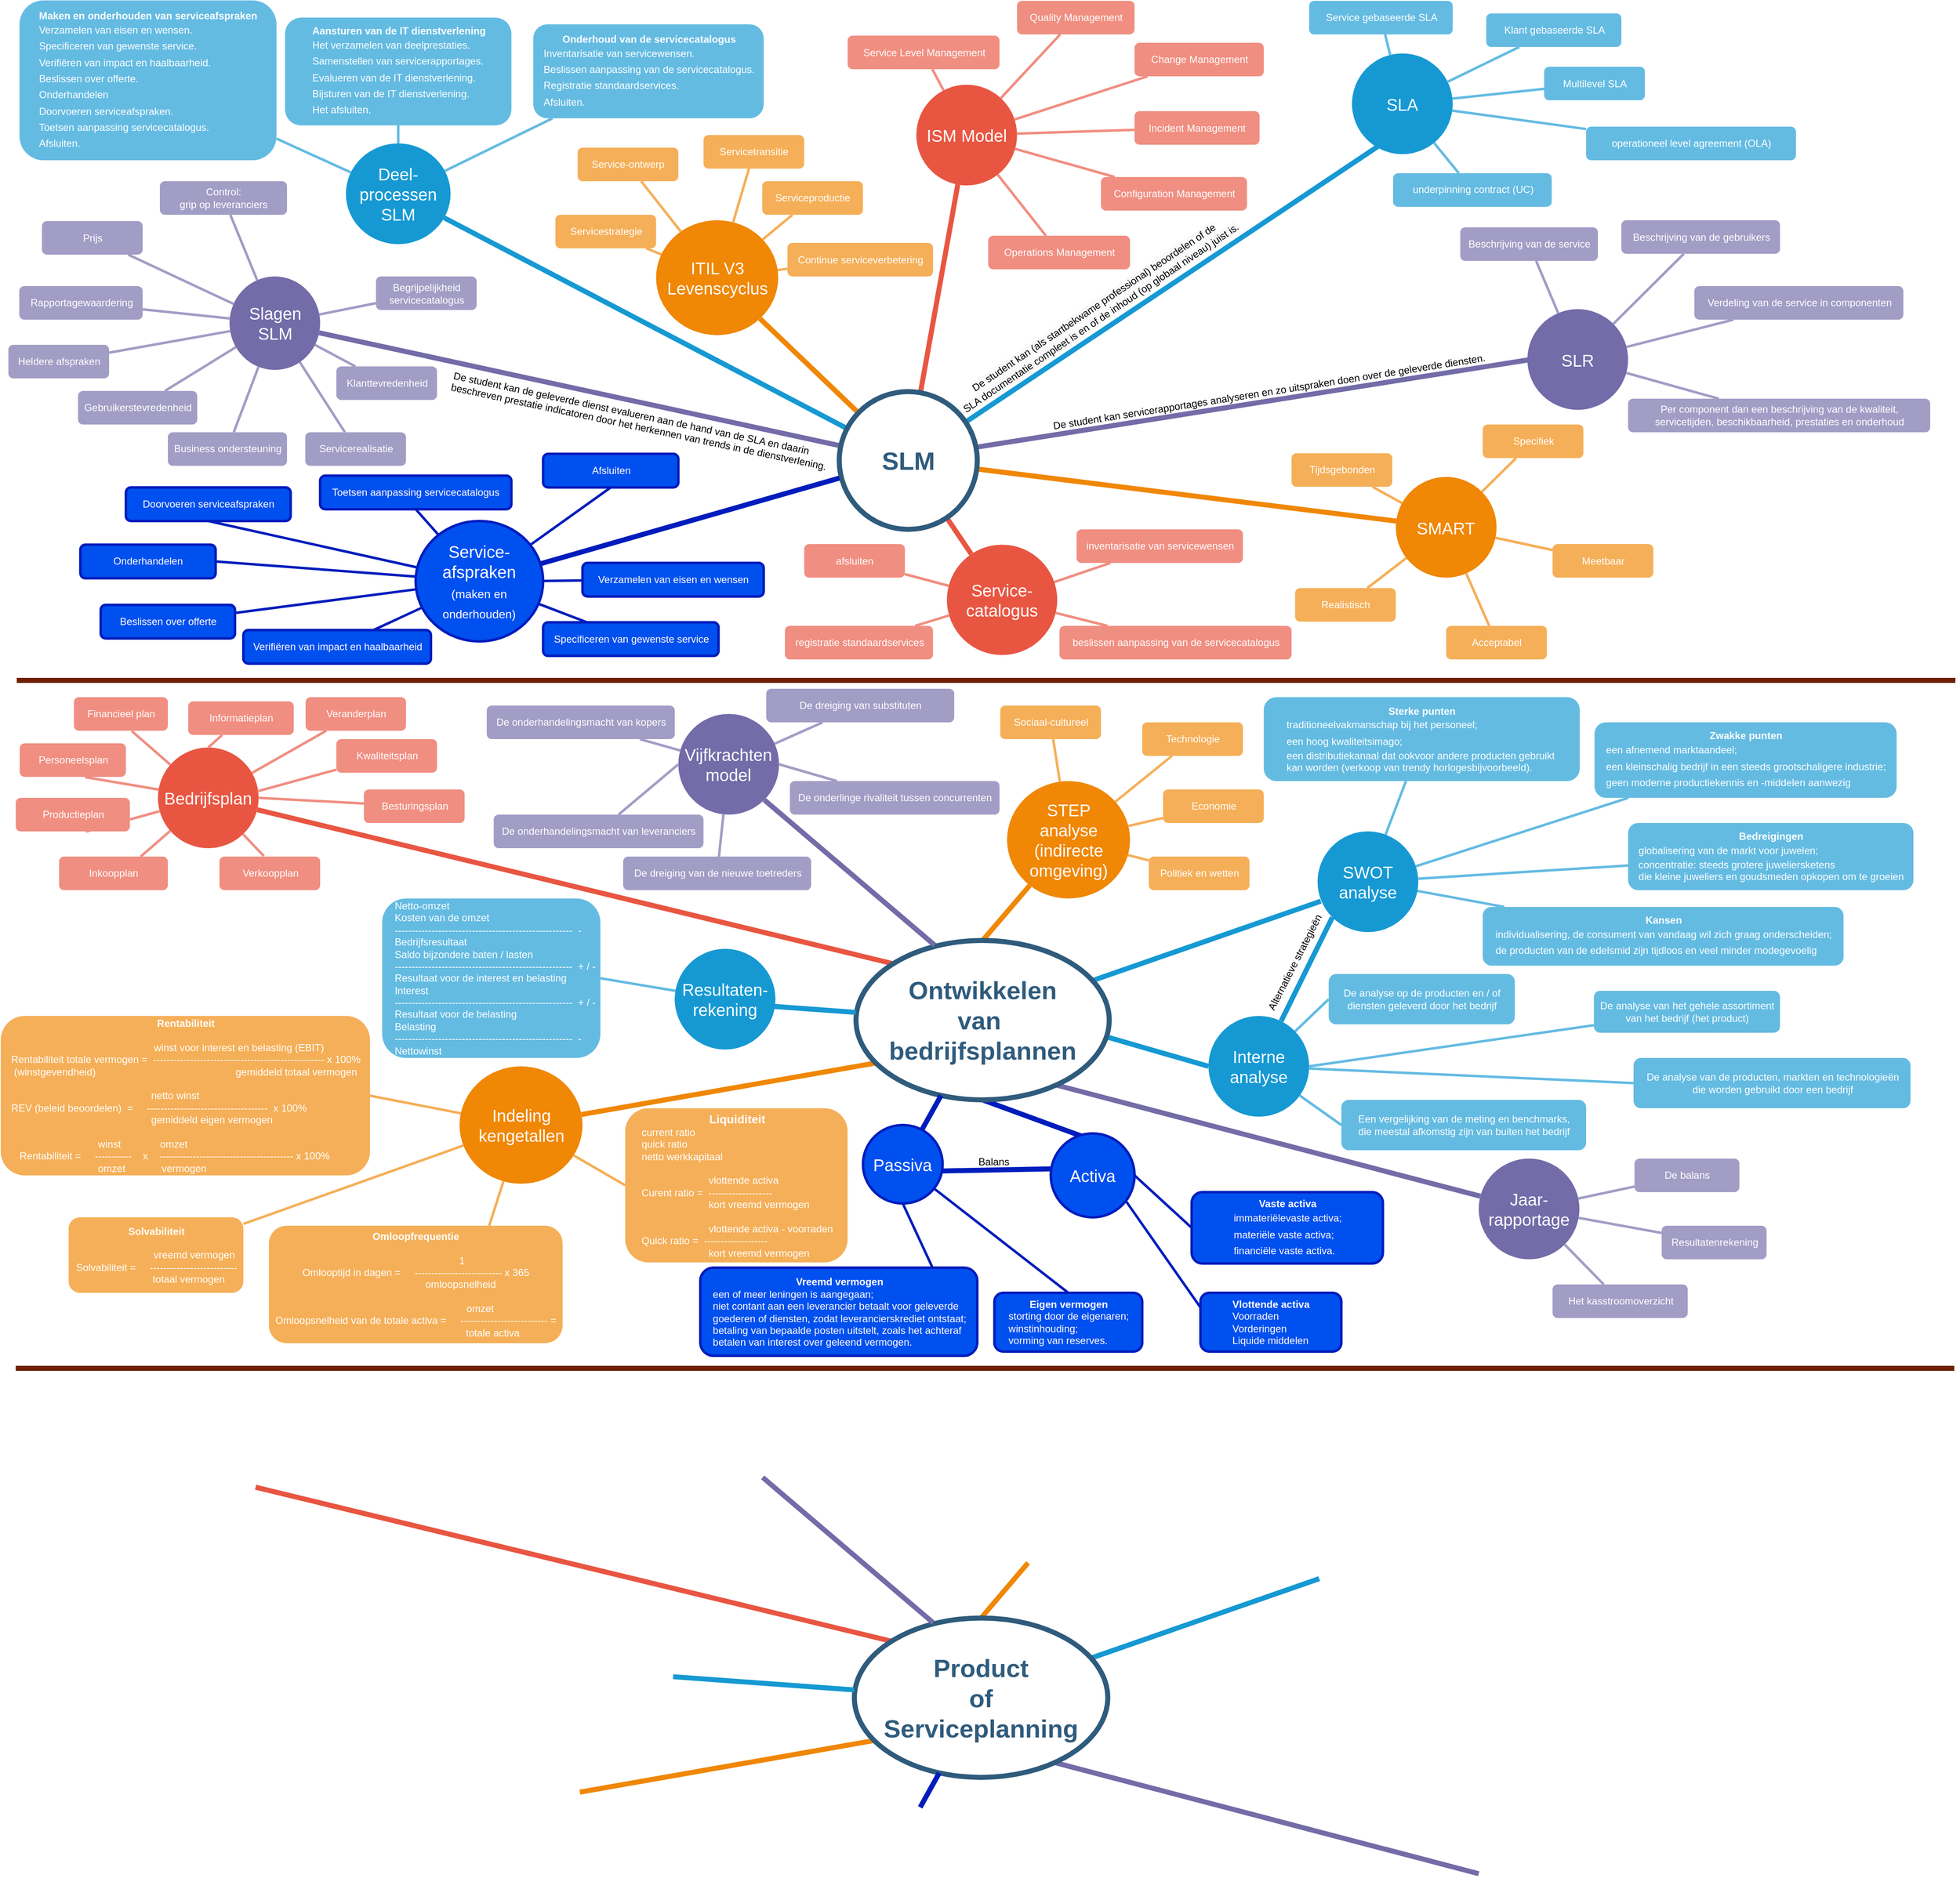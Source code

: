<mxfile version="12.5.5" type="github">
  <diagram id="6a731a19-8d31-9384-78a2-239565b7b9f0" name="Page-1">
    <mxGraphModel dx="4764" dy="1366" grid="1" gridSize="10" guides="1" tooltips="1" connect="1" arrows="1" fold="1" page="1" pageScale="1" pageWidth="1169" pageHeight="827" background="#ffffff" math="0" shadow="0">
      <root>
        <mxCell id="0"/>
        <mxCell id="1" parent="0"/>
        <mxCell id="voT6KS4KQfKfTc6dw4Qr-1625" value="" style="edgeStyle=none;endArrow=none;strokeWidth=3;strokeColor=#F5AF58;html=1;entryX=0.75;entryY=0;entryDx=0;entryDy=0;" edge="1" parent="1" target="voT6KS4KQfKfTc6dw4Qr-1624" source="voT6KS4KQfKfTc6dw4Qr-1620">
          <mxGeometry x="-1270.52" y="775.39" width="100" height="100" as="geometry">
            <mxPoint x="-290" y="1347" as="sourcePoint"/>
            <mxPoint x="-1170.52" y="775.39" as="targetPoint"/>
          </mxGeometry>
        </mxCell>
        <mxCell id="voT6KS4KQfKfTc6dw4Qr-1619" style="endArrow=none;strokeWidth=6;strokeColor=#f08705;html=1;exitX=0.077;exitY=0.769;exitDx=0;exitDy=0;exitPerimeter=0;" edge="1" parent="1" target="voT6KS4KQfKfTc6dw4Qr-1620" source="61DMd2a8S4PAV4XTqUyv-1561">
          <mxGeometry relative="1" as="geometry">
            <mxPoint x="-560.685" y="1480" as="sourcePoint"/>
          </mxGeometry>
        </mxCell>
        <mxCell id="voT6KS4KQfKfTc6dw4Qr-1615" value="" style="edgeStyle=none;endArrow=none;strokeWidth=3;strokeColor=#001DBC;html=1;fillColor=#0050ef;entryX=0;entryY=0.25;entryDx=0;entryDy=0;exitX=0.87;exitY=0.767;exitDx=0;exitDy=0;exitPerimeter=0;" edge="1" parent="1" source="voT6KS4KQfKfTc6dw4Qr-1605" target="voT6KS4KQfKfTc6dw4Qr-1612">
          <mxGeometry x="-1748.46" y="1474.22" width="100" height="100" as="geometry">
            <mxPoint x="99.79" y="1451.75" as="sourcePoint"/>
            <mxPoint x="171.97" y="1452.5" as="targetPoint"/>
          </mxGeometry>
        </mxCell>
        <mxCell id="voT6KS4KQfKfTc6dw4Qr-1608" style="endArrow=none;strokeWidth=6;strokeColor=#001DBC;html=1;fillColor=#0050ef;exitX=0.5;exitY=1;exitDx=0;exitDy=0;entryX=0.473;entryY=0.07;entryDx=0;entryDy=0;entryPerimeter=0;" edge="1" parent="1" source="61DMd2a8S4PAV4XTqUyv-1561" target="voT6KS4KQfKfTc6dw4Qr-1605">
          <mxGeometry relative="1" as="geometry">
            <mxPoint x="141.885" y="1377.93" as="sourcePoint"/>
            <mxPoint x="-214.361" y="1480.002" as="targetPoint"/>
          </mxGeometry>
        </mxCell>
        <mxCell id="voT6KS4KQfKfTc6dw4Qr-1600" style="endArrow=none;strokeWidth=6;strokeColor=#736ca8;html=1;entryX=0.762;entryY=0.895;entryDx=0;entryDy=0;entryPerimeter=0;" edge="1" parent="1" source="voT6KS4KQfKfTc6dw4Qr-1597" target="61DMd2a8S4PAV4XTqUyv-1561">
          <mxGeometry relative="1" as="geometry">
            <mxPoint x="141.884" y="1446.64" as="sourcePoint"/>
            <mxPoint x="-61.244" y="1273.366" as="targetPoint"/>
          </mxGeometry>
        </mxCell>
        <mxCell id="voT6KS4KQfKfTc6dw4Qr-1587" style="endArrow=none;strokeWidth=6;strokeColor=#1699D3;html=1;entryX=0;entryY=0.5;entryDx=0;entryDy=0;exitX=0.995;exitY=0.607;exitDx=0;exitDy=0;exitPerimeter=0;" edge="1" parent="1" target="voT6KS4KQfKfTc6dw4Qr-1586" source="61DMd2a8S4PAV4XTqUyv-1561">
          <mxGeometry relative="1" as="geometry">
            <mxPoint x="1401.68" y="1950" as="targetPoint"/>
            <mxPoint x="294.376" y="1598.709" as="sourcePoint"/>
          </mxGeometry>
        </mxCell>
        <mxCell id="voT6KS4KQfKfTc6dw4Qr-1576" style="endArrow=none;strokeWidth=6;strokeColor=#1699D3;html=1;entryX=0.032;entryY=0.693;entryDx=0;entryDy=0;entryPerimeter=0;exitX=0.935;exitY=0.251;exitDx=0;exitDy=0;exitPerimeter=0;" edge="1" parent="1" target="voT6KS4KQfKfTc6dw4Qr-1575" source="61DMd2a8S4PAV4XTqUyv-1561">
          <mxGeometry relative="1" as="geometry">
            <mxPoint x="1239.44" y="1530" as="targetPoint"/>
            <mxPoint x="240.001" y="1342.157" as="sourcePoint"/>
          </mxGeometry>
        </mxCell>
        <mxCell id="voT6KS4KQfKfTc6dw4Qr-1567" style="endArrow=none;strokeWidth=6;strokeColor=#f08705;html=1;exitX=0.5;exitY=0;exitDx=0;exitDy=0;" edge="1" parent="1" target="voT6KS4KQfKfTc6dw4Qr-1565" source="61DMd2a8S4PAV4XTqUyv-1561">
          <mxGeometry relative="1" as="geometry">
            <mxPoint x="368.516" y="1096.182" as="sourcePoint"/>
          </mxGeometry>
        </mxCell>
        <mxCell id="1350" value="Deel- processen SLM" style="ellipse;whiteSpace=wrap;html=1;shadow=0;fontFamily=Helvetica;fontSize=20;fontColor=#FFFFFF;align=center;strokeWidth=3;fillColor=#1699D3;strokeColor=none;" parent="1" vertex="1">
          <mxGeometry x="-757.84" y="190" width="124.71" height="120" as="geometry"/>
        </mxCell>
        <mxCell id="1351" value="ITIL V3&lt;br&gt;Levenscyclus" style="ellipse;whiteSpace=wrap;html=1;shadow=0;fontFamily=Helvetica;fontSize=20;fontColor=#FFFFFF;align=center;strokeWidth=3;fillColor=#F08705;strokeColor=none;gradientColor=none;" parent="1" vertex="1">
          <mxGeometry x="-388.21" y="281.5" width="145.5" height="137" as="geometry"/>
        </mxCell>
        <mxCell id="1352" value="ISM Model" style="ellipse;whiteSpace=wrap;html=1;shadow=0;fontFamily=Helvetica;fontSize=20;fontColor=#FFFFFF;align=center;strokeWidth=3;fillColor=#E85642;strokeColor=none;" parent="1" vertex="1">
          <mxGeometry x="-78.12" y="120" width="120" height="120" as="geometry"/>
        </mxCell>
        <mxCell id="1353" value="SLA" style="ellipse;whiteSpace=wrap;html=1;shadow=0;fontFamily=Helvetica;fontSize=20;fontColor=#FFFFFF;align=center;strokeWidth=3;fillColor=#1699D3;strokeColor=none;" parent="1" vertex="1">
          <mxGeometry x="441" y="82.72" width="120" height="120" as="geometry"/>
        </mxCell>
        <mxCell id="1354" value="SLR" style="ellipse;whiteSpace=wrap;html=1;shadow=0;fontFamily=Helvetica;fontSize=20;fontColor=#FFFFFF;align=center;strokeWidth=3;fillColor=#736ca8;strokeColor=none;" parent="1" vertex="1">
          <mxGeometry x="650.0" y="387.5" width="120" height="120" as="geometry"/>
        </mxCell>
        <mxCell id="1355" value="SMART" style="ellipse;whiteSpace=wrap;html=1;shadow=0;fontFamily=Helvetica;fontSize=20;fontColor=#FFFFFF;align=center;strokeWidth=3;fillColor=#F08705;strokeColor=none;" parent="1" vertex="1">
          <mxGeometry x="493.25" y="587.5" width="120" height="120" as="geometry"/>
        </mxCell>
        <mxCell id="1356" value="Service- catalogus" style="ellipse;whiteSpace=wrap;html=1;shadow=0;fontFamily=Helvetica;fontSize=20;fontColor=#FFFFFF;align=center;strokeWidth=3;fillColor=#E85642;strokeColor=none;" parent="1" vertex="1">
          <mxGeometry x="-41.71" y="668.28" width="131.5" height="131.5" as="geometry"/>
        </mxCell>
        <mxCell id="1357" value="Servicestrategie" style="rounded=1;fillColor=#f5af58;strokeColor=none;strokeWidth=3;shadow=0;html=1;fontColor=#FFFFFF;" parent="1" vertex="1">
          <mxGeometry x="-508.21" y="275" width="120" height="40" as="geometry"/>
        </mxCell>
        <mxCell id="1358" value="&lt;b&gt;Aansturen van de IT dienstverlening&lt;/b&gt;&lt;br&gt;&lt;table border=&quot;0&quot; cellpadding=&quot;0&quot; cellspacing=&quot;0&quot; width=&quot;65&quot; style=&quot;border-collapse: collapse ; width: 49pt&quot;&gt; &lt;colgroup&gt;&lt;col width=&quot;65&quot; style=&quot;width: 49pt&quot;&gt;&lt;/colgroup&gt; &lt;tbody&gt;&lt;tr style=&quot;height: 14.5pt&quot;&gt;  &lt;td height=&quot;19&quot; class=&quot;xl76&quot; width=&quot;65&quot; style=&quot;text-align: left ; height: 14.5pt ; width: 49pt&quot;&gt;Het verzamelen van deelprestaties.&lt;/td&gt; &lt;/tr&gt; &lt;tr style=&quot;height: 14.5pt&quot;&gt;  &lt;td height=&quot;19&quot; class=&quot;xl76&quot; style=&quot;text-align: left ; height: 14.5pt&quot;&gt;Samenstellen van servicerapportages.&lt;/td&gt; &lt;/tr&gt; &lt;tr style=&quot;height: 14.5pt&quot;&gt;  &lt;td height=&quot;19&quot; class=&quot;xl76&quot; style=&quot;text-align: left ; height: 14.5pt&quot;&gt;Evalueren van de IT dienstverlening.&lt;/td&gt; &lt;/tr&gt; &lt;tr style=&quot;height: 14.5pt&quot;&gt;  &lt;td height=&quot;19&quot; class=&quot;xl76&quot; style=&quot;text-align: left ; height: 14.5pt&quot;&gt;Bijsturen van de IT dienstverlening.&lt;/td&gt; &lt;/tr&gt; &lt;tr style=&quot;height: 14.5pt&quot;&gt;  &lt;td height=&quot;19&quot; class=&quot;xl76&quot; style=&quot;text-align: left ; height: 14.5pt&quot;&gt;Het afsluiten.&lt;/td&gt; &lt;/tr&gt;&lt;/tbody&gt;&lt;/table&gt;" style="rounded=1;fillColor=#64BBE2;strokeColor=none;strokeWidth=3;shadow=0;html=1;fontColor=#FFFFFF;" parent="1" vertex="1">
          <mxGeometry x="-830.39" y="40" width="269.8" height="128.5" as="geometry"/>
        </mxCell>
        <mxCell id="1359" style="endArrow=none;strokeWidth=6;strokeColor=#1699D3;html=1;" parent="1" source="1515" target="1350" edge="1">
          <mxGeometry relative="1" as="geometry"/>
        </mxCell>
        <mxCell id="1360" style="endArrow=none;strokeWidth=6;strokeColor=#f08705;html=1;" parent="1" source="1515" target="1351" edge="1">
          <mxGeometry relative="1" as="geometry"/>
        </mxCell>
        <mxCell id="1361" style="endArrow=none;strokeWidth=6;strokeColor=#E85642;html=1;" parent="1" source="1515" target="1352" edge="1">
          <mxGeometry relative="1" as="geometry"/>
        </mxCell>
        <mxCell id="1362" style="endArrow=none;strokeWidth=6;strokeColor=#1699D3;html=1;entryX=0.256;entryY=0.924;entryDx=0;entryDy=0;entryPerimeter=0;" parent="1" source="1515" target="1353" edge="1">
          <mxGeometry relative="1" as="geometry">
            <mxPoint x="980" y="710" as="targetPoint"/>
          </mxGeometry>
        </mxCell>
        <mxCell id="61DMd2a8S4PAV4XTqUyv-1545" value="&lt;span style=&quot;text-align: left ; background-color: rgb(248 , 249 , 250)&quot;&gt;De student kan (als startbekwame professional) beoordelen of de &lt;br&gt;SLA documentatie compleet is en of de inhoud (op globaal niveau) juist is.&lt;/span&gt;" style="text;html=1;align=center;verticalAlign=middle;resizable=0;points=[];labelBackgroundColor=#ffffff;rotation=326;" parent="1362" vertex="1" connectable="0">
          <mxGeometry x="-0.163" y="1" relative="1" as="geometry">
            <mxPoint x="-49.42" y="8" as="offset"/>
          </mxGeometry>
        </mxCell>
        <mxCell id="1363" style="endArrow=none;strokeWidth=6;strokeColor=#736CA8;html=1;" parent="1" source="1515" target="1516" edge="1">
          <mxGeometry relative="1" as="geometry"/>
        </mxCell>
        <mxCell id="1364" style="endArrow=none;strokeWidth=6;strokeColor=#736ca8;html=1;exitX=0.997;exitY=0.403;exitDx=0;exitDy=0;exitPerimeter=0;" parent="1" source="1515" edge="1">
          <mxGeometry relative="1" as="geometry">
            <mxPoint x="380" y="470" as="sourcePoint"/>
            <mxPoint x="651" y="448" as="targetPoint"/>
          </mxGeometry>
        </mxCell>
        <mxCell id="1365" value="" style="edgeStyle=none;endArrow=none;strokeWidth=6;strokeColor=#F08705;html=1;" parent="1" source="1515" target="1355" edge="1">
          <mxGeometry x="-927.21" y="170" width="100" height="100" as="geometry">
            <mxPoint x="-927.21" y="270" as="sourcePoint"/>
            <mxPoint x="-827.21" y="170" as="targetPoint"/>
          </mxGeometry>
        </mxCell>
        <mxCell id="1366" value="" style="edgeStyle=none;endArrow=none;strokeWidth=6;strokeColor=#E85642;html=1;" parent="1" source="1515" target="1356" edge="1">
          <mxGeometry x="-927.21" y="170" width="100" height="100" as="geometry">
            <mxPoint x="-927.21" y="270" as="sourcePoint"/>
            <mxPoint x="-827.21" y="170" as="targetPoint"/>
          </mxGeometry>
        </mxCell>
        <mxCell id="1367" value="&lt;b&gt;Maken en onderhouden van serviceafspraken&lt;/b&gt;&lt;br&gt;&lt;table border=&quot;0&quot; cellpadding=&quot;0&quot; cellspacing=&quot;0&quot; width=&quot;65&quot; style=&quot;border-collapse: collapse ; width: 49pt&quot;&gt; &lt;colgroup&gt;&lt;col width=&quot;65&quot; style=&quot;width: 49pt&quot;&gt;&lt;/colgroup&gt; &lt;tbody&gt;&lt;tr style=&quot;height: 14.5pt&quot;&gt;  &lt;td height=&quot;19&quot; class=&quot;xl76&quot; width=&quot;65&quot; style=&quot;text-align: left ; height: 14.5pt ; width: 49pt&quot;&gt;Verzamelen van eisen en wensen.&lt;/td&gt; &lt;/tr&gt; &lt;tr style=&quot;height: 14.5pt&quot;&gt;  &lt;td height=&quot;19&quot; class=&quot;xl76&quot; style=&quot;text-align: left ; height: 14.5pt&quot;&gt;Specificeren van gewenste service.&lt;/td&gt; &lt;/tr&gt; &lt;tr style=&quot;height: 14.5pt&quot;&gt;  &lt;td height=&quot;19&quot; class=&quot;xl76&quot; style=&quot;text-align: left ; height: 14.5pt&quot;&gt;Verifiëren van impact en haalbaarheid.&lt;/td&gt; &lt;/tr&gt; &lt;tr style=&quot;height: 14.5pt&quot;&gt;  &lt;td height=&quot;19&quot; class=&quot;xl76&quot; style=&quot;text-align: left ; height: 14.5pt&quot;&gt;Beslissen over offerte.&lt;/td&gt; &lt;/tr&gt; &lt;tr style=&quot;height: 14.5pt&quot;&gt;  &lt;td height=&quot;19&quot; class=&quot;xl76&quot; style=&quot;text-align: left ; height: 14.5pt&quot;&gt;Onderhandelen&lt;/td&gt; &lt;/tr&gt; &lt;tr style=&quot;height: 14.5pt&quot;&gt;  &lt;td height=&quot;19&quot; class=&quot;xl76&quot; style=&quot;text-align: left ; height: 14.5pt&quot;&gt;Doorvoeren serviceafspraken.&lt;/td&gt; &lt;/tr&gt; &lt;tr style=&quot;height: 14.5pt&quot;&gt;  &lt;td height=&quot;19&quot; class=&quot;xl76&quot; style=&quot;text-align: left ; height: 14.5pt&quot;&gt;Toetsen aanpassing servicecatalogus.&lt;/td&gt; &lt;/tr&gt; &lt;tr style=&quot;height: 14.5pt&quot;&gt;  &lt;td height=&quot;19&quot; class=&quot;xl76&quot; style=&quot;text-align: left ; height: 14.5pt&quot;&gt;Afsluiten.&lt;/td&gt; &lt;/tr&gt;&lt;/tbody&gt;&lt;/table&gt;" style="rounded=1;fillColor=#64BBE2;strokeColor=none;strokeWidth=3;shadow=0;html=1;fontColor=#FFFFFF;" parent="1" vertex="1">
          <mxGeometry x="-1146.75" y="19.5" width="306.21" height="190.5" as="geometry"/>
        </mxCell>
        <mxCell id="1368" value="&lt;b&gt;Onderhoud van de servicecatalogus&lt;/b&gt;&lt;br&gt;&lt;table border=&quot;0&quot; cellpadding=&quot;0&quot; cellspacing=&quot;0&quot; width=&quot;65&quot; style=&quot;border-collapse: collapse ; width: 49pt&quot;&gt; &lt;colgroup&gt;&lt;col width=&quot;65&quot; style=&quot;width: 49pt&quot;&gt;&lt;/colgroup&gt; &lt;tbody&gt;&lt;tr style=&quot;height: 14.5pt&quot;&gt;  &lt;td height=&quot;19&quot; class=&quot;xl76&quot; width=&quot;65&quot; style=&quot;text-align: left ; height: 14.5pt ; width: 49pt&quot;&gt;Inventarisatie van servicewensen.&lt;/td&gt; &lt;/tr&gt; &lt;tr style=&quot;height: 14.5pt&quot;&gt;  &lt;td height=&quot;19&quot; class=&quot;xl76&quot; style=&quot;text-align: left ; height: 14.5pt&quot;&gt;Beslissen aanpassing van de servicecatalogus.&lt;/td&gt; &lt;/tr&gt; &lt;tr style=&quot;height: 14.5pt&quot;&gt;  &lt;td height=&quot;19&quot; class=&quot;xl76&quot; style=&quot;text-align: left ; height: 14.5pt&quot;&gt;Registratie standaardservices.&lt;/td&gt; &lt;/tr&gt; &lt;tr style=&quot;height: 14.5pt&quot;&gt;  &lt;td height=&quot;19&quot; class=&quot;xl76&quot; style=&quot;text-align: left ; height: 14.5pt&quot;&gt;Afsluiten.&lt;/td&gt; &lt;/tr&gt;&lt;/tbody&gt;&lt;/table&gt;" style="rounded=1;fillColor=#64BBE2;strokeColor=none;strokeWidth=3;shadow=0;html=1;fontColor=#FFFFFF;" parent="1" vertex="1">
          <mxGeometry x="-534.54" y="48" width="274.54" height="112" as="geometry"/>
        </mxCell>
        <mxCell id="1378" value="" style="edgeStyle=none;endArrow=none;strokeWidth=3;strokeColor=#64BBE2;html=1;" parent="1" source="1350" target="1367" edge="1">
          <mxGeometry x="-1329.71" width="100" height="100" as="geometry">
            <mxPoint x="-1329.71" y="100" as="sourcePoint"/>
            <mxPoint x="-1229.71" as="targetPoint"/>
          </mxGeometry>
        </mxCell>
        <mxCell id="1379" value="" style="edgeStyle=none;endArrow=none;strokeWidth=3;strokeColor=#64BBE2;html=1;" parent="1" source="1350" target="1358" edge="1">
          <mxGeometry x="-1329.71" width="100" height="100" as="geometry">
            <mxPoint x="-1329.71" y="100" as="sourcePoint"/>
            <mxPoint x="-1229.71" as="targetPoint"/>
          </mxGeometry>
        </mxCell>
        <mxCell id="1380" value="" style="edgeStyle=none;endArrow=none;strokeWidth=3;strokeColor=#64BBE2;html=1;" parent="1" source="1350" target="1368" edge="1">
          <mxGeometry x="-1329.71" width="100" height="100" as="geometry">
            <mxPoint x="-1329.71" y="100" as="sourcePoint"/>
            <mxPoint x="-1229.71" as="targetPoint"/>
          </mxGeometry>
        </mxCell>
        <mxCell id="1388" value="Service-ontwerp" style="rounded=1;fillColor=#f5af58;strokeColor=none;strokeWidth=3;shadow=0;html=1;fontColor=#FFFFFF;" parent="1" vertex="1">
          <mxGeometry x="-481.71" y="195" width="120" height="40" as="geometry"/>
        </mxCell>
        <mxCell id="1389" value="Servicetransitie" style="rounded=1;fillColor=#f5af58;strokeColor=none;strokeWidth=3;shadow=0;html=1;fontColor=#FFFFFF;" parent="1" vertex="1">
          <mxGeometry x="-331.71" y="180" width="120" height="40" as="geometry"/>
        </mxCell>
        <mxCell id="1390" value="Serviceproductie" style="rounded=1;fillColor=#f5af58;strokeColor=none;strokeWidth=3;shadow=0;html=1;fontColor=#FFFFFF;" parent="1" vertex="1">
          <mxGeometry x="-261.71" y="235" width="120" height="40" as="geometry"/>
        </mxCell>
        <mxCell id="1391" value="Continue serviceverbetering" style="rounded=1;fillColor=#f5af58;strokeColor=none;strokeWidth=3;shadow=0;html=1;fontColor=#FFFFFF;" parent="1" vertex="1">
          <mxGeometry x="-231.71" y="308.5" width="173.5" height="40" as="geometry"/>
        </mxCell>
        <mxCell id="1399" value="" style="edgeStyle=none;endArrow=none;strokeWidth=3;strokeColor=#F5AF58;html=1;" parent="1" source="1351" target="1357" edge="1">
          <mxGeometry x="-1104.71" y="-35" width="100" height="100" as="geometry">
            <mxPoint x="-1104.71" y="65" as="sourcePoint"/>
            <mxPoint x="-1004.71" y="-35" as="targetPoint"/>
          </mxGeometry>
        </mxCell>
        <mxCell id="1400" value="" style="edgeStyle=none;endArrow=none;strokeWidth=3;strokeColor=#F5AF58;html=1;" parent="1" source="1351" target="1388" edge="1">
          <mxGeometry x="-1104.71" y="-35" width="100" height="100" as="geometry">
            <mxPoint x="-1104.71" y="65" as="sourcePoint"/>
            <mxPoint x="-1004.71" y="-35" as="targetPoint"/>
          </mxGeometry>
        </mxCell>
        <mxCell id="1401" value="" style="edgeStyle=none;endArrow=none;strokeWidth=3;strokeColor=#F5AF58;html=1;" parent="1" source="1351" target="1389" edge="1">
          <mxGeometry x="-1104.71" y="-35" width="100" height="100" as="geometry">
            <mxPoint x="-1104.71" y="65" as="sourcePoint"/>
            <mxPoint x="-1004.71" y="-35" as="targetPoint"/>
          </mxGeometry>
        </mxCell>
        <mxCell id="1402" value="" style="edgeStyle=none;endArrow=none;strokeWidth=3;strokeColor=#F5AF58;html=1;" parent="1" source="1351" target="1390" edge="1">
          <mxGeometry x="-1104.71" y="-35" width="100" height="100" as="geometry">
            <mxPoint x="-1104.71" y="65" as="sourcePoint"/>
            <mxPoint x="-1004.71" y="-35" as="targetPoint"/>
          </mxGeometry>
        </mxCell>
        <mxCell id="1403" value="" style="edgeStyle=none;endArrow=none;strokeWidth=3;strokeColor=#F5AF58;html=1;" parent="1" source="1351" target="1391" edge="1">
          <mxGeometry x="-1104.71" y="-35" width="100" height="100" as="geometry">
            <mxPoint x="-1104.71" y="65" as="sourcePoint"/>
            <mxPoint x="-1004.71" y="-35" as="targetPoint"/>
          </mxGeometry>
        </mxCell>
        <mxCell id="1413" value="Service Level Management" style="rounded=1;fillColor=#f08e81;strokeColor=none;strokeWidth=3;shadow=0;html=1;fontColor=#FFFFFF;" parent="1" vertex="1">
          <mxGeometry x="-160.0" y="61.5" width="181" height="40" as="geometry"/>
        </mxCell>
        <mxCell id="1414" value="Quality Management" style="rounded=1;fillColor=#f08e81;strokeColor=none;strokeWidth=3;shadow=0;html=1;fontColor=#FFFFFF;" parent="1" vertex="1">
          <mxGeometry x="41.88" y="20" width="140" height="40" as="geometry"/>
        </mxCell>
        <mxCell id="1415" value="Change Management" style="rounded=1;fillColor=#f08e81;strokeColor=none;strokeWidth=3;shadow=0;html=1;fontColor=#FFFFFF;" parent="1" vertex="1">
          <mxGeometry x="181.88" y="70" width="154" height="40" as="geometry"/>
        </mxCell>
        <mxCell id="1416" value="Incident Management" style="rounded=1;fillColor=#f08e81;strokeColor=none;strokeWidth=3;shadow=0;html=1;fontColor=#FFFFFF;" parent="1" vertex="1">
          <mxGeometry x="181.88" y="151.5" width="149" height="40" as="geometry"/>
        </mxCell>
        <mxCell id="1417" value="Configuration Management" style="rounded=1;fillColor=#f08e81;strokeColor=none;strokeWidth=3;shadow=0;html=1;fontColor=#FFFFFF;" parent="1" vertex="1">
          <mxGeometry x="141.88" y="230" width="174" height="40" as="geometry"/>
        </mxCell>
        <mxCell id="1418" value="Operations Management" style="rounded=1;fillColor=#f08e81;strokeColor=none;strokeWidth=3;shadow=0;html=1;fontColor=#FFFFFF;" parent="1" vertex="1">
          <mxGeometry x="7.54" y="300" width="169" height="40" as="geometry"/>
        </mxCell>
        <mxCell id="1424" value="" style="edgeStyle=none;endArrow=none;strokeWidth=3;strokeColor=#F08E81;html=1;" parent="1" source="1352" target="1413" edge="1">
          <mxGeometry x="-1077.21" y="50" width="100" height="100" as="geometry">
            <mxPoint x="-1077.21" y="150" as="sourcePoint"/>
            <mxPoint x="-977.21" y="50" as="targetPoint"/>
          </mxGeometry>
        </mxCell>
        <mxCell id="1425" value="" style="edgeStyle=none;endArrow=none;strokeWidth=3;strokeColor=#F08E81;html=1;" parent="1" source="1352" target="1414" edge="1">
          <mxGeometry x="-1077.21" y="50" width="100" height="100" as="geometry">
            <mxPoint x="-1077.21" y="150" as="sourcePoint"/>
            <mxPoint x="-977.21" y="50" as="targetPoint"/>
          </mxGeometry>
        </mxCell>
        <mxCell id="1426" value="" style="edgeStyle=none;endArrow=none;strokeWidth=3;strokeColor=#F08E81;html=1;" parent="1" source="1352" target="1415" edge="1">
          <mxGeometry x="-1077.21" y="50" width="100" height="100" as="geometry">
            <mxPoint x="-1077.21" y="150" as="sourcePoint"/>
            <mxPoint x="-977.21" y="50" as="targetPoint"/>
          </mxGeometry>
        </mxCell>
        <mxCell id="1427" value="" style="edgeStyle=none;endArrow=none;strokeWidth=3;strokeColor=#F08E81;html=1;" parent="1" source="1352" target="1416" edge="1">
          <mxGeometry x="-1077.21" y="50" width="100" height="100" as="geometry">
            <mxPoint x="-1077.21" y="150" as="sourcePoint"/>
            <mxPoint x="-977.21" y="50" as="targetPoint"/>
          </mxGeometry>
        </mxCell>
        <mxCell id="1428" value="" style="edgeStyle=none;endArrow=none;strokeWidth=3;strokeColor=#F08E81;html=1;" parent="1" source="1352" target="1417" edge="1">
          <mxGeometry x="-1077.21" y="50" width="100" height="100" as="geometry">
            <mxPoint x="-1077.21" y="150" as="sourcePoint"/>
            <mxPoint x="-977.21" y="50" as="targetPoint"/>
          </mxGeometry>
        </mxCell>
        <mxCell id="1429" value="" style="edgeStyle=none;endArrow=none;strokeWidth=3;strokeColor=#F08E81;html=1;" parent="1" source="1352" target="1418" edge="1">
          <mxGeometry x="-1077.21" y="50" width="100" height="100" as="geometry">
            <mxPoint x="-1077.21" y="150" as="sourcePoint"/>
            <mxPoint x="-977.21" y="50" as="targetPoint"/>
          </mxGeometry>
        </mxCell>
        <mxCell id="1435" value="Service gebaseerde SLA" style="rounded=1;fillColor=#64BBE2;strokeColor=none;strokeWidth=3;shadow=0;html=1;fontColor=#FFFFFF;" parent="1" vertex="1">
          <mxGeometry x="390" y="20" width="171" height="40" as="geometry"/>
        </mxCell>
        <mxCell id="1436" value="Klant gebaseerde SLA" style="rounded=1;fillColor=#64BBE2;strokeColor=none;strokeWidth=3;shadow=0;html=1;fontColor=#FFFFFF;" parent="1" vertex="1">
          <mxGeometry x="601" y="35" width="161" height="40" as="geometry"/>
        </mxCell>
        <mxCell id="1437" value="Multilevel SLA" style="rounded=1;fillColor=#64BBE2;strokeColor=none;strokeWidth=3;shadow=0;html=1;fontColor=#FFFFFF;" parent="1" vertex="1">
          <mxGeometry x="670" y="98.5" width="120" height="40" as="geometry"/>
        </mxCell>
        <mxCell id="1439" value="underpinning contract (UC)" style="rounded=1;fillColor=#64BBE2;strokeColor=none;strokeWidth=3;shadow=0;html=1;fontColor=#FFFFFF;" parent="1" vertex="1">
          <mxGeometry x="490" y="225.44" width="189" height="40" as="geometry"/>
        </mxCell>
        <mxCell id="1440" value="operationeel level agreement (OLA)" style="rounded=1;fillColor=#64BBE2;strokeColor=none;strokeWidth=3;shadow=0;html=1;fontColor=#FFFFFF;" parent="1" vertex="1">
          <mxGeometry x="720" y="170" width="250" height="40" as="geometry"/>
        </mxCell>
        <mxCell id="1446" value="" style="edgeStyle=none;endArrow=none;strokeWidth=3;strokeColor=#64BBE2;html=1;" parent="1" source="1353" target="1435" edge="1">
          <mxGeometry x="-1132.21" y="140" width="100" height="100" as="geometry">
            <mxPoint x="-1132.21" y="240" as="sourcePoint"/>
            <mxPoint x="-1032.21" y="140" as="targetPoint"/>
          </mxGeometry>
        </mxCell>
        <mxCell id="1447" value="" style="edgeStyle=none;endArrow=none;strokeWidth=3;strokeColor=#64BBE2;html=1;" parent="1" source="1353" target="1436" edge="1">
          <mxGeometry x="-1132.21" y="140" width="100" height="100" as="geometry">
            <mxPoint x="-1132.21" y="240" as="sourcePoint"/>
            <mxPoint x="-1032.21" y="140" as="targetPoint"/>
          </mxGeometry>
        </mxCell>
        <mxCell id="1448" value="" style="edgeStyle=none;endArrow=none;strokeWidth=3;strokeColor=#64BBE2;html=1;" parent="1" source="1353" target="1437" edge="1">
          <mxGeometry x="-1132.21" y="140" width="100" height="100" as="geometry">
            <mxPoint x="-1132.21" y="240" as="sourcePoint"/>
            <mxPoint x="-1032.21" y="140" as="targetPoint"/>
          </mxGeometry>
        </mxCell>
        <mxCell id="1450" value="" style="edgeStyle=none;endArrow=none;strokeWidth=3;strokeColor=#64BBE2;html=1;" parent="1" source="1353" target="1439" edge="1">
          <mxGeometry x="-1132.21" y="140" width="100" height="100" as="geometry">
            <mxPoint x="-1132.21" y="240" as="sourcePoint"/>
            <mxPoint x="-1032.21" y="140" as="targetPoint"/>
          </mxGeometry>
        </mxCell>
        <mxCell id="1451" value="" style="edgeStyle=none;endArrow=none;strokeWidth=3;strokeColor=#64BBE2;html=1;" parent="1" source="1353" target="1440" edge="1">
          <mxGeometry x="-1132.21" y="140" width="100" height="100" as="geometry">
            <mxPoint x="-1132.21" y="240" as="sourcePoint"/>
            <mxPoint x="-1032.21" y="140" as="targetPoint"/>
          </mxGeometry>
        </mxCell>
        <mxCell id="1457" value="Beschrijving van de service" style="rounded=1;fillColor=#a29dc5;strokeColor=none;strokeWidth=3;shadow=0;html=1;fontColor=#FFFFFF;" parent="1" vertex="1">
          <mxGeometry x="570.0" y="290" width="164" height="40" as="geometry"/>
        </mxCell>
        <mxCell id="1459" value="Beschrijving van de gebruikers" style="rounded=1;fillColor=#a29dc5;strokeColor=none;strokeWidth=3;shadow=0;html=1;fontColor=#FFFFFF;" parent="1" vertex="1">
          <mxGeometry x="762.0" y="281.5" width="189" height="40" as="geometry"/>
        </mxCell>
        <mxCell id="1460" value="Verdeling van de service in componenten" style="rounded=1;fillColor=#a29dc5;strokeColor=none;strokeWidth=3;shadow=0;html=1;fontColor=#FFFFFF;" parent="1" vertex="1">
          <mxGeometry x="849.0" y="360" width="249" height="40" as="geometry"/>
        </mxCell>
        <mxCell id="1461" value="Per component dan een beschrijving van de kwaliteit, &lt;br&gt;servicetijden, beschikbaarheid, prestaties en onderhoud" style="rounded=1;fillColor=#a29dc5;strokeColor=none;strokeWidth=3;shadow=0;html=1;fontColor=#FFFFFF;" parent="1" vertex="1">
          <mxGeometry x="770.0" y="494.22" width="360" height="40" as="geometry"/>
        </mxCell>
        <mxCell id="1463" value="" style="edgeStyle=none;endArrow=none;strokeWidth=3;strokeColor=#A29DC5;html=1;" parent="1" source="1354" target="1460" edge="1">
          <mxGeometry x="-857.21" y="-160" width="100" height="100" as="geometry">
            <mxPoint x="-857.21" y="-60" as="sourcePoint"/>
            <mxPoint x="-757.21" y="-160" as="targetPoint"/>
          </mxGeometry>
        </mxCell>
        <mxCell id="1464" value="" style="edgeStyle=none;endArrow=none;strokeWidth=3;strokeColor=#A29DC5;html=1;" parent="1" source="1354" target="1461" edge="1">
          <mxGeometry x="-857.21" y="-160" width="100" height="100" as="geometry">
            <mxPoint x="-857.21" y="-60" as="sourcePoint"/>
            <mxPoint x="-757.21" y="-160" as="targetPoint"/>
          </mxGeometry>
        </mxCell>
        <mxCell id="1467" value="" style="edgeStyle=none;endArrow=none;strokeWidth=3;strokeColor=#A29DC5;html=1;" parent="1" source="1354" target="1457" edge="1">
          <mxGeometry x="-857.21" y="-160" width="100" height="100" as="geometry">
            <mxPoint x="-857.21" y="-60" as="sourcePoint"/>
            <mxPoint x="-757.21" y="-160" as="targetPoint"/>
          </mxGeometry>
        </mxCell>
        <mxCell id="1468" value="Meetbaar" style="rounded=1;fillColor=#f5af58;strokeColor=none;strokeWidth=3;shadow=0;html=1;fontColor=#FFFFFF;" parent="1" vertex="1">
          <mxGeometry x="680" y="667.5" width="120" height="40" as="geometry"/>
        </mxCell>
        <mxCell id="1469" value="Acceptabel" style="rounded=1;fillColor=#f5af58;strokeColor=none;strokeWidth=3;shadow=0;html=1;fontColor=#FFFFFF;" parent="1" vertex="1">
          <mxGeometry x="553.25" y="765" width="120" height="40" as="geometry"/>
        </mxCell>
        <mxCell id="1470" value="Realistisch" style="rounded=1;fillColor=#f5af58;strokeColor=none;strokeWidth=3;shadow=0;html=1;fontColor=#FFFFFF;" parent="1" vertex="1">
          <mxGeometry x="373.25" y="720" width="120" height="40" as="geometry"/>
        </mxCell>
        <mxCell id="1471" value="Tijdsgebonden" style="rounded=1;fillColor=#f5af58;strokeColor=none;strokeWidth=3;shadow=0;html=1;fontColor=#FFFFFF;" parent="1" vertex="1">
          <mxGeometry x="369" y="559.22" width="120" height="40" as="geometry"/>
        </mxCell>
        <mxCell id="1478" value="Specifiek" style="rounded=1;fillColor=#f5af58;strokeColor=none;strokeWidth=3;shadow=0;html=1;fontColor=#FFFFFF;" parent="1" vertex="1">
          <mxGeometry x="596.75" y="525" width="120" height="40" as="geometry"/>
        </mxCell>
        <mxCell id="1479" value="" style="edgeStyle=none;endArrow=none;strokeWidth=3;strokeColor=#F5AF58;html=1;" parent="1" source="1355" target="1478" edge="1">
          <mxGeometry x="-864.71" y="-17.5" width="100" height="100" as="geometry">
            <mxPoint x="-864.71" y="82.5" as="sourcePoint"/>
            <mxPoint x="-764.71" y="-17.5" as="targetPoint"/>
          </mxGeometry>
        </mxCell>
        <mxCell id="1480" value="" style="edgeStyle=none;endArrow=none;strokeWidth=3;strokeColor=#F5AF58;html=1;" parent="1" source="1355" target="1468" edge="1">
          <mxGeometry x="-864.71" y="-17.5" width="100" height="100" as="geometry">
            <mxPoint x="-864.71" y="82.5" as="sourcePoint"/>
            <mxPoint x="-764.71" y="-17.5" as="targetPoint"/>
          </mxGeometry>
        </mxCell>
        <mxCell id="1481" value="" style="edgeStyle=none;endArrow=none;strokeWidth=3;strokeColor=#F5AF58;html=1;" parent="1" source="1355" target="1469" edge="1">
          <mxGeometry x="-864.71" y="-17.5" width="100" height="100" as="geometry">
            <mxPoint x="-864.71" y="82.5" as="sourcePoint"/>
            <mxPoint x="-764.71" y="-17.5" as="targetPoint"/>
          </mxGeometry>
        </mxCell>
        <mxCell id="1482" value="" style="edgeStyle=none;endArrow=none;strokeWidth=3;strokeColor=#F5AF58;html=1;" parent="1" source="1355" target="1470" edge="1">
          <mxGeometry x="-864.71" y="-17.5" width="100" height="100" as="geometry">
            <mxPoint x="-864.71" y="82.5" as="sourcePoint"/>
            <mxPoint x="-764.71" y="-17.5" as="targetPoint"/>
          </mxGeometry>
        </mxCell>
        <mxCell id="1483" value="" style="edgeStyle=none;endArrow=none;strokeWidth=3;strokeColor=#F5AF58;html=1;" parent="1" source="1355" target="1471" edge="1">
          <mxGeometry x="-864.71" y="-17.5" width="100" height="100" as="geometry">
            <mxPoint x="-864.71" y="82.5" as="sourcePoint"/>
            <mxPoint x="-764.71" y="-17.5" as="targetPoint"/>
          </mxGeometry>
        </mxCell>
        <mxCell id="1498" value="afsluiten" style="rounded=1;fillColor=#f08e81;strokeColor=none;strokeWidth=3;shadow=0;html=1;fontColor=#FFFFFF;" parent="1" vertex="1">
          <mxGeometry x="-211.71" y="667.5" width="120" height="40" as="geometry"/>
        </mxCell>
        <mxCell id="1499" value="registratie standaardservices" style="rounded=1;fillColor=#f08e81;strokeColor=none;strokeWidth=3;shadow=0;html=1;fontColor=#FFFFFF;" parent="1" vertex="1">
          <mxGeometry x="-234.71" y="765" width="176.5" height="40" as="geometry"/>
        </mxCell>
        <mxCell id="1500" value="beslissen aanpassing van de servicecatalogus" style="rounded=1;fillColor=#f08e81;strokeColor=none;strokeWidth=3;shadow=0;html=1;fontColor=#FFFFFF;" parent="1" vertex="1">
          <mxGeometry x="92.5" y="765" width="276.5" height="40" as="geometry"/>
        </mxCell>
        <mxCell id="1501" value="inventarisatie van servicewensen" style="rounded=1;fillColor=#f08e81;strokeColor=none;strokeWidth=3;shadow=0;html=1;fontColor=#FFFFFF;" parent="1" vertex="1">
          <mxGeometry x="112.79" y="650" width="198.25" height="40" as="geometry"/>
        </mxCell>
        <mxCell id="1502" value="" style="edgeStyle=none;endArrow=none;strokeWidth=3;strokeColor=#F08E81;html=1;" parent="1" source="1356" target="1501" edge="1">
          <mxGeometry x="-919.71" y="-5" width="100" height="100" as="geometry">
            <mxPoint x="-919.71" y="95" as="sourcePoint"/>
            <mxPoint x="-819.71" y="-5" as="targetPoint"/>
          </mxGeometry>
        </mxCell>
        <mxCell id="1511" value="" style="edgeStyle=none;endArrow=none;strokeWidth=3;strokeColor=#F08E81;html=1;" parent="1" source="1356" target="1498" edge="1">
          <mxGeometry x="-919.71" y="-5" width="100" height="100" as="geometry">
            <mxPoint x="-919.71" y="95" as="sourcePoint"/>
            <mxPoint x="-819.71" y="-5" as="targetPoint"/>
          </mxGeometry>
        </mxCell>
        <mxCell id="1512" value="" style="edgeStyle=none;endArrow=none;strokeWidth=3;strokeColor=#F08E81;html=1;" parent="1" source="1356" target="1499" edge="1">
          <mxGeometry x="-919.71" y="-5" width="100" height="100" as="geometry">
            <mxPoint x="-919.71" y="95" as="sourcePoint"/>
            <mxPoint x="-819.71" y="-5" as="targetPoint"/>
          </mxGeometry>
        </mxCell>
        <mxCell id="1513" value="" style="edgeStyle=none;endArrow=none;strokeWidth=3;strokeColor=#F08E81;html=1;" parent="1" source="1356" target="1500" edge="1">
          <mxGeometry x="-919.71" y="-5" width="100" height="100" as="geometry">
            <mxPoint x="-919.71" y="95" as="sourcePoint"/>
            <mxPoint x="-819.71" y="-5" as="targetPoint"/>
          </mxGeometry>
        </mxCell>
        <mxCell id="1515" value="SLM" style="ellipse;whiteSpace=wrap;html=1;shadow=0;fontFamily=Helvetica;fontSize=30;fontColor=#2F5B7C;align=center;strokeColor=#2F5B7C;strokeWidth=6;fillColor=#FFFFFF;fontStyle=1;gradientColor=none;" parent="1" vertex="1">
          <mxGeometry x="-170" y="485.78" width="164.5" height="164.22" as="geometry"/>
        </mxCell>
        <mxCell id="1516" value="Slagen SLM" style="ellipse;whiteSpace=wrap;html=1;shadow=0;fontFamily=Helvetica;fontSize=20;fontColor=#FFFFFF;align=center;strokeWidth=3;fillColor=#736ca8;strokeColor=none;" parent="1" vertex="1">
          <mxGeometry x="-896.5" y="348.5" width="108" height="111.5" as="geometry"/>
        </mxCell>
        <mxCell id="1517" value="Control: &lt;br&gt;grip op leveranciers" style="rounded=1;fillColor=#a29dc5;strokeColor=none;strokeWidth=3;shadow=0;html=1;fontColor=#FFFFFF;" parent="1" vertex="1">
          <mxGeometry x="-979.5" y="235" width="151.5" height="40" as="geometry"/>
        </mxCell>
        <mxCell id="1518" value="Begrijpelijkheid &lt;br&gt;servicecatalogus" style="rounded=1;fillColor=#a29dc5;strokeColor=none;strokeWidth=3;shadow=0;html=1;fontColor=#FFFFFF;" parent="1" vertex="1">
          <mxGeometry x="-722.01" y="348.5" width="120" height="40" as="geometry"/>
        </mxCell>
        <mxCell id="1522" value="Prijs" style="rounded=1;fillColor=#a29dc5;strokeColor=none;strokeWidth=3;shadow=0;html=1;fontColor=#FFFFFF;" parent="1" vertex="1">
          <mxGeometry x="-1120" y="282.5" width="120" height="40" as="geometry"/>
        </mxCell>
        <mxCell id="1523" value="Klanttevredenheid" style="rounded=1;fillColor=#a29dc5;strokeColor=none;strokeWidth=3;shadow=0;html=1;fontColor=#FFFFFF;" parent="1" vertex="1">
          <mxGeometry x="-769.25" y="455.78" width="120" height="40" as="geometry"/>
        </mxCell>
        <mxCell id="1524" value="Servicerealisatie" style="rounded=1;fillColor=#a29dc5;strokeColor=none;strokeWidth=3;shadow=0;html=1;fontColor=#FFFFFF;" parent="1" vertex="1">
          <mxGeometry x="-806.21" y="534.22" width="120" height="40" as="geometry"/>
        </mxCell>
        <mxCell id="1525" value="Business ondersteuning" style="rounded=1;fillColor=#a29dc5;strokeColor=none;strokeWidth=3;shadow=0;html=1;fontColor=#FFFFFF;" parent="1" vertex="1">
          <mxGeometry x="-970" y="534.22" width="142" height="40" as="geometry"/>
        </mxCell>
        <mxCell id="1526" value="Gebruikerstevredenheid" style="rounded=1;fillColor=#a29dc5;strokeColor=none;strokeWidth=3;shadow=0;html=1;fontColor=#FFFFFF;" parent="1" vertex="1">
          <mxGeometry x="-1077" y="485" width="142" height="40" as="geometry"/>
        </mxCell>
        <mxCell id="1527" value="Heldere afspraken" style="rounded=1;fillColor=#a29dc5;strokeColor=none;strokeWidth=3;shadow=0;html=1;fontColor=#FFFFFF;" parent="1" vertex="1">
          <mxGeometry x="-1160" y="430" width="120" height="40" as="geometry"/>
        </mxCell>
        <mxCell id="1528" value="" style="edgeStyle=none;endArrow=none;strokeWidth=3;strokeColor=#A29DC5;html=1;" parent="1" source="1516" target="1517" edge="1">
          <mxGeometry x="-2606.21" y="-360" width="100" height="100" as="geometry">
            <mxPoint x="-2606.21" y="-260" as="sourcePoint"/>
            <mxPoint x="-2506.21" y="-360" as="targetPoint"/>
          </mxGeometry>
        </mxCell>
        <mxCell id="1529" value="Rapportagewaardering" style="rounded=1;fillColor=#a29dc5;strokeColor=none;strokeWidth=3;shadow=0;html=1;fontColor=#FFFFFF;" parent="1" vertex="1">
          <mxGeometry x="-1147" y="360" width="147" height="40" as="geometry"/>
        </mxCell>
        <mxCell id="1530" value="" style="edgeStyle=none;endArrow=none;strokeWidth=3;strokeColor=#A29DC5;html=1;" parent="1" source="1516" target="1518" edge="1">
          <mxGeometry x="-2606.21" y="-360" width="100" height="100" as="geometry">
            <mxPoint x="-2606.21" y="-260" as="sourcePoint"/>
            <mxPoint x="-2506.21" y="-360" as="targetPoint"/>
          </mxGeometry>
        </mxCell>
        <mxCell id="1534" value="" style="edgeStyle=none;endArrow=none;strokeWidth=3;strokeColor=#A29DC5;html=1;" parent="1" source="1516" target="1522" edge="1">
          <mxGeometry x="-2606.21" y="-360" width="100" height="100" as="geometry">
            <mxPoint x="-2606.21" y="-260" as="sourcePoint"/>
            <mxPoint x="-2506.21" y="-360" as="targetPoint"/>
          </mxGeometry>
        </mxCell>
        <mxCell id="1535" value="" style="edgeStyle=none;endArrow=none;strokeWidth=3;strokeColor=#A29DC5;html=1;" parent="1" source="1516" target="1523" edge="1">
          <mxGeometry x="-2606.21" y="-360" width="100" height="100" as="geometry">
            <mxPoint x="-2606.21" y="-260" as="sourcePoint"/>
            <mxPoint x="-2506.21" y="-360" as="targetPoint"/>
          </mxGeometry>
        </mxCell>
        <mxCell id="1536" value="" style="edgeStyle=none;endArrow=none;strokeWidth=3;strokeColor=#A29DC5;html=1;" parent="1" source="1516" target="1524" edge="1">
          <mxGeometry x="-2606.21" y="-360" width="100" height="100" as="geometry">
            <mxPoint x="-2606.21" y="-260" as="sourcePoint"/>
            <mxPoint x="-2506.21" y="-360" as="targetPoint"/>
          </mxGeometry>
        </mxCell>
        <mxCell id="1537" value="" style="edgeStyle=none;endArrow=none;strokeWidth=3;strokeColor=#A29DC5;html=1;" parent="1" source="1516" target="1525" edge="1">
          <mxGeometry x="-2606.21" y="-360" width="100" height="100" as="geometry">
            <mxPoint x="-2606.21" y="-260" as="sourcePoint"/>
            <mxPoint x="-2506.21" y="-360" as="targetPoint"/>
          </mxGeometry>
        </mxCell>
        <mxCell id="1538" value="" style="edgeStyle=none;endArrow=none;strokeWidth=3;strokeColor=#A29DC5;html=1;" parent="1" source="1516" target="1526" edge="1">
          <mxGeometry x="-2606.21" y="-360" width="100" height="100" as="geometry">
            <mxPoint x="-2606.21" y="-260" as="sourcePoint"/>
            <mxPoint x="-2506.21" y="-360" as="targetPoint"/>
          </mxGeometry>
        </mxCell>
        <mxCell id="1539" value="" style="edgeStyle=none;endArrow=none;strokeWidth=3;strokeColor=#A29DC5;html=1;" parent="1" source="1516" target="1527" edge="1">
          <mxGeometry x="-2606.21" y="-360" width="100" height="100" as="geometry">
            <mxPoint x="-2606.21" y="-260" as="sourcePoint"/>
            <mxPoint x="-2506.21" y="-360" as="targetPoint"/>
          </mxGeometry>
        </mxCell>
        <mxCell id="1540" value="" style="edgeStyle=none;endArrow=none;strokeWidth=3;strokeColor=#A29DC5;html=1;" parent="1" source="1516" target="1529" edge="1">
          <mxGeometry x="-2606.21" y="-360" width="100" height="100" as="geometry">
            <mxPoint x="-2606.21" y="-260" as="sourcePoint"/>
            <mxPoint x="-2506.21" y="-360" as="targetPoint"/>
          </mxGeometry>
        </mxCell>
        <mxCell id="1541" value="" style="edgeStyle=none;endArrow=none;strokeWidth=3;strokeColor=#A29DC5;html=1;" parent="1" source="1354" target="1459" edge="1">
          <mxGeometry x="-2282.21" y="-465" width="100" height="100" as="geometry">
            <mxPoint x="-2282.21" y="-365" as="sourcePoint"/>
            <mxPoint x="-2182.21" y="-465" as="targetPoint"/>
          </mxGeometry>
        </mxCell>
        <mxCell id="1542" style="edgeStyle=none;rounded=0;html=1;exitX=0.5;exitY=1;endArrow=none;endFill=0;jettySize=auto;orthogonalLoop=1;strokeColor=#736CA8;strokeWidth=2;fillColor=#64bbe2;fontSize=20;fontColor=#23445D;" parent="1" source="1529" target="1529" edge="1">
          <mxGeometry relative="1" as="geometry"/>
        </mxCell>
        <mxCell id="lY6t4aZSWO1BoxrxZ2rH-1559" style="endArrow=none;strokeWidth=6;strokeColor=#001DBC;html=1;fillColor=#0050ef;exitX=0.001;exitY=0.628;exitDx=0;exitDy=0;exitPerimeter=0;" parent="1" source="1515" target="lY6t4aZSWO1BoxrxZ2rH-1561" edge="1">
          <mxGeometry relative="1" as="geometry">
            <mxPoint x="-133.207" y="810.441" as="sourcePoint"/>
            <mxPoint x="-578.21" y="1123.5" as="targetPoint"/>
          </mxGeometry>
        </mxCell>
        <mxCell id="lY6t4aZSWO1BoxrxZ2rH-1561" value="Service-afspraken&lt;br&gt;&lt;font style=&quot;font-size: 14px&quot;&gt;(maken en &lt;br&gt;onderhouden)&lt;/font&gt;" style="ellipse;whiteSpace=wrap;html=1;shadow=0;fontFamily=Helvetica;fontSize=20;fontColor=#ffffff;align=center;strokeWidth=3;fillColor=#0050ef;strokeColor=#001DBC;" parent="1" vertex="1">
          <mxGeometry x="-674.71" y="640" width="151.88" height="143.5" as="geometry"/>
        </mxCell>
        <mxCell id="lY6t4aZSWO1BoxrxZ2rH-1562" value="Beslissen over offerte" style="rounded=1;fillColor=#0050ef;strokeColor=#001DBC;strokeWidth=3;shadow=0;html=1;fontColor=#ffffff;" parent="1" vertex="1">
          <mxGeometry x="-1050" y="740" width="160" height="40" as="geometry"/>
        </mxCell>
        <mxCell id="lY6t4aZSWO1BoxrxZ2rH-1563" value="Onderhandelen" style="rounded=1;fillColor=#0050ef;strokeColor=#001DBC;strokeWidth=3;shadow=0;html=1;fontColor=#ffffff;" parent="1" vertex="1">
          <mxGeometry x="-1074.21" y="668.28" width="161.12" height="40" as="geometry"/>
        </mxCell>
        <mxCell id="lY6t4aZSWO1BoxrxZ2rH-1564" value="Verzamelen van eisen en wensen" style="rounded=1;fillColor=#0050ef;strokeColor=#001DBC;strokeWidth=3;shadow=0;html=1;fontColor=#ffffff;" parent="1" vertex="1">
          <mxGeometry x="-475.88" y="690" width="215.88" height="40" as="geometry"/>
        </mxCell>
        <mxCell id="lY6t4aZSWO1BoxrxZ2rH-1565" value="Specificeren van gewenste service" style="rounded=1;fillColor=#0050ef;strokeColor=#001DBC;strokeWidth=3;shadow=0;html=1;fontColor=#ffffff;" parent="1" vertex="1">
          <mxGeometry x="-522.83" y="760.78" width="209" height="40" as="geometry"/>
        </mxCell>
        <mxCell id="lY6t4aZSWO1BoxrxZ2rH-1566" value="Verifiëren van impact en haalbaarheid" style="rounded=1;fillColor=#0050ef;strokeColor=#001DBC;strokeWidth=3;shadow=0;html=1;fontColor=#ffffff;" parent="1" vertex="1">
          <mxGeometry x="-880" y="770" width="223.5" height="40" as="geometry"/>
        </mxCell>
        <mxCell id="lY6t4aZSWO1BoxrxZ2rH-1567" value="" style="edgeStyle=none;endArrow=none;strokeWidth=3;strokeColor=#001DBC;html=1;fillColor=#0050ef;" parent="1" source="lY6t4aZSWO1BoxrxZ2rH-1561" target="lY6t4aZSWO1BoxrxZ2rH-1562" edge="1">
          <mxGeometry x="-2254.59" y="990.5" width="100" height="100" as="geometry">
            <mxPoint x="-2254.59" y="1090.5" as="sourcePoint"/>
            <mxPoint x="-2154.59" y="990.5" as="targetPoint"/>
          </mxGeometry>
        </mxCell>
        <mxCell id="lY6t4aZSWO1BoxrxZ2rH-1568" value="" style="edgeStyle=none;endArrow=none;strokeWidth=3;strokeColor=#001DBC;html=1;fillColor=#0050ef;" parent="1" source="lY6t4aZSWO1BoxrxZ2rH-1561" target="lY6t4aZSWO1BoxrxZ2rH-1564" edge="1">
          <mxGeometry x="-2254.59" y="990.5" width="100" height="100" as="geometry">
            <mxPoint x="-2254.59" y="1090.5" as="sourcePoint"/>
            <mxPoint x="-2154.59" y="990.5" as="targetPoint"/>
          </mxGeometry>
        </mxCell>
        <mxCell id="lY6t4aZSWO1BoxrxZ2rH-1569" value="" style="edgeStyle=none;endArrow=none;strokeWidth=3;strokeColor=#001DBC;html=1;fillColor=#0050ef;" parent="1" source="lY6t4aZSWO1BoxrxZ2rH-1561" target="lY6t4aZSWO1BoxrxZ2rH-1565" edge="1">
          <mxGeometry x="-2254.59" y="990.5" width="100" height="100" as="geometry">
            <mxPoint x="-2254.59" y="1090.5" as="sourcePoint"/>
            <mxPoint x="-2154.59" y="990.5" as="targetPoint"/>
          </mxGeometry>
        </mxCell>
        <mxCell id="lY6t4aZSWO1BoxrxZ2rH-1570" value="" style="edgeStyle=none;endArrow=none;strokeWidth=3;strokeColor=#001DBC;html=1;fillColor=#0050ef;" parent="1" source="lY6t4aZSWO1BoxrxZ2rH-1561" target="lY6t4aZSWO1BoxrxZ2rH-1566" edge="1">
          <mxGeometry x="-2254.59" y="990.5" width="100" height="100" as="geometry">
            <mxPoint x="-2254.59" y="1090.5" as="sourcePoint"/>
            <mxPoint x="-2154.59" y="990.5" as="targetPoint"/>
          </mxGeometry>
        </mxCell>
        <mxCell id="lY6t4aZSWO1BoxrxZ2rH-1571" value="" style="edgeStyle=none;endArrow=none;strokeWidth=3;strokeColor=#001DBC;html=1;fillColor=#0050ef;entryX=1;entryY=0.5;entryDx=0;entryDy=0;" parent="1" source="lY6t4aZSWO1BoxrxZ2rH-1561" target="lY6t4aZSWO1BoxrxZ2rH-1563" edge="1">
          <mxGeometry x="-2244.59" y="1000.5" width="100" height="100" as="geometry">
            <mxPoint x="-747.391" y="1233.683" as="sourcePoint"/>
            <mxPoint x="-1008.21" y="1270.5" as="targetPoint"/>
          </mxGeometry>
        </mxCell>
        <mxCell id="lY6t4aZSWO1BoxrxZ2rH-1573" value="Doorvoeren serviceafspraken" style="rounded=1;fillColor=#0050ef;strokeColor=#001DBC;strokeWidth=3;shadow=0;html=1;fontColor=#ffffff;" parent="1" vertex="1">
          <mxGeometry x="-1020.0" y="600" width="196.32" height="40" as="geometry"/>
        </mxCell>
        <mxCell id="lY6t4aZSWO1BoxrxZ2rH-1574" value="" style="edgeStyle=none;endArrow=none;strokeWidth=3;strokeColor=#001DBC;html=1;fillColor=#0050ef;entryX=0.5;entryY=1;entryDx=0;entryDy=0;" parent="1" source="lY6t4aZSWO1BoxrxZ2rH-1561" target="lY6t4aZSWO1BoxrxZ2rH-1573" edge="1">
          <mxGeometry x="-2269.79" y="822" width="100" height="100" as="geometry">
            <mxPoint x="-928.214" y="1085.78" as="sourcePoint"/>
            <mxPoint x="-1033.41" y="1092" as="targetPoint"/>
          </mxGeometry>
        </mxCell>
        <mxCell id="lY6t4aZSWO1BoxrxZ2rH-1575" value="Toetsen aanpassing servicecatalogus" style="rounded=1;fillColor=#0050ef;strokeColor=#001DBC;strokeWidth=3;shadow=0;html=1;fontColor=#ffffff;" parent="1" vertex="1">
          <mxGeometry x="-788.5" y="586" width="227.82" height="40" as="geometry"/>
        </mxCell>
        <mxCell id="lY6t4aZSWO1BoxrxZ2rH-1576" value="" style="edgeStyle=none;endArrow=none;strokeWidth=3;strokeColor=#001DBC;html=1;fillColor=#0050ef;entryX=0.5;entryY=1;entryDx=0;entryDy=0;" parent="1" source="lY6t4aZSWO1BoxrxZ2rH-1561" target="lY6t4aZSWO1BoxrxZ2rH-1575" edge="1">
          <mxGeometry x="-2131.29" y="670.22" width="100" height="100" as="geometry">
            <mxPoint x="-789.714" y="934.0" as="sourcePoint"/>
            <mxPoint x="-894.91" y="940.22" as="targetPoint"/>
          </mxGeometry>
        </mxCell>
        <mxCell id="lY6t4aZSWO1BoxrxZ2rH-1577" value="Afsluiten" style="rounded=1;fillColor=#0050ef;strokeColor=#001DBC;strokeWidth=3;shadow=0;html=1;fontColor=#ffffff;" parent="1" vertex="1">
          <mxGeometry x="-522.83" y="560" width="161.12" height="40" as="geometry"/>
        </mxCell>
        <mxCell id="lY6t4aZSWO1BoxrxZ2rH-1578" value="" style="edgeStyle=none;endArrow=none;strokeWidth=3;strokeColor=#001DBC;html=1;fillColor=#0050ef;entryX=0.5;entryY=1;entryDx=0;entryDy=0;" parent="1" source="lY6t4aZSWO1BoxrxZ2rH-1561" target="lY6t4aZSWO1BoxrxZ2rH-1577" edge="1">
          <mxGeometry x="-1983.47" y="728.5" width="100" height="100" as="geometry">
            <mxPoint x="-641.894" y="992.28" as="sourcePoint"/>
            <mxPoint x="-747.09" y="998.5" as="targetPoint"/>
          </mxGeometry>
        </mxCell>
        <mxCell id="61DMd2a8S4PAV4XTqUyv-1547" value="De student kan de geleverde dienst evalueren aan de hand van de SLA en daarin &lt;br&gt;beschreven prestatie indicatoren door het herkennen van trends in de dienstverlening." style="text;html=1;rotation=12;" parent="1" vertex="1">
          <mxGeometry x="-637.06" y="507.5" width="528.21" height="30" as="geometry"/>
        </mxCell>
        <mxCell id="61DMd2a8S4PAV4XTqUyv-1546" value="De student kan servicerapportages analyseren en zo uitspraken doen over de geleverde diensten." style="text;html=1;rotation=351;" parent="1" vertex="1">
          <mxGeometry x="80" y="469.78" width="550" height="30" as="geometry"/>
        </mxCell>
        <mxCell id="61DMd2a8S4PAV4XTqUyv-1562" value="Bedrijfsplan" style="ellipse;whiteSpace=wrap;html=1;shadow=0;fontFamily=Helvetica;fontSize=20;fontColor=#FFFFFF;align=center;strokeWidth=3;fillColor=#E85642;strokeColor=none;" parent="1" vertex="1">
          <mxGeometry x="-981.84" y="910" width="120" height="120" as="geometry"/>
        </mxCell>
        <mxCell id="61DMd2a8S4PAV4XTqUyv-1563" value="Personeelsplan" style="rounded=1;fillColor=#f08e81;strokeColor=none;strokeWidth=3;shadow=0;html=1;fontColor=#FFFFFF;" parent="1" vertex="1">
          <mxGeometry x="-1146.5" y="905" width="126.5" height="40" as="geometry"/>
        </mxCell>
        <mxCell id="61DMd2a8S4PAV4XTqUyv-1566" value="" style="edgeStyle=none;endArrow=none;strokeWidth=3;strokeColor=#F08E81;html=1;exitX=0.615;exitY=1.007;exitDx=0;exitDy=0;exitPerimeter=0;" parent="1" source="61DMd2a8S4PAV4XTqUyv-1563" target="61DMd2a8S4PAV4XTqUyv-1562" edge="1">
          <mxGeometry x="-939.71" y="-15" width="100" height="100" as="geometry">
            <mxPoint x="-310" y="960" as="sourcePoint"/>
            <mxPoint x="-98.743" y="770" as="targetPoint"/>
          </mxGeometry>
        </mxCell>
        <mxCell id="61DMd2a8S4PAV4XTqUyv-1567" style="endArrow=none;strokeWidth=6;strokeColor=#6D1F00;html=1;fillColor=#a0522d;" parent="1" edge="1">
          <mxGeometry relative="1" as="geometry">
            <mxPoint x="1160" y="830" as="sourcePoint"/>
            <mxPoint x="-1150" y="830" as="targetPoint"/>
          </mxGeometry>
        </mxCell>
        <mxCell id="voT6KS4KQfKfTc6dw4Qr-1542" value="" style="edgeStyle=none;endArrow=none;strokeWidth=6;strokeColor=#E85642;html=1;entryX=0;entryY=0;entryDx=0;entryDy=0;" edge="1" parent="1" source="61DMd2a8S4PAV4XTqUyv-1562" target="61DMd2a8S4PAV4XTqUyv-1561">
          <mxGeometry x="-917.21" y="180" width="100" height="100" as="geometry">
            <mxPoint x="-32.012" y="646.134" as="sourcePoint"/>
            <mxPoint x="-2.699" y="689.502" as="targetPoint"/>
          </mxGeometry>
        </mxCell>
        <mxCell id="voT6KS4KQfKfTc6dw4Qr-1543" value="Productieplan" style="rounded=1;fillColor=#f08e81;strokeColor=none;strokeWidth=3;shadow=0;html=1;fontColor=#FFFFFF;" vertex="1" parent="1">
          <mxGeometry x="-1151.25" y="970" width="136" height="40" as="geometry"/>
        </mxCell>
        <mxCell id="voT6KS4KQfKfTc6dw4Qr-1544" value="" style="edgeStyle=none;endArrow=none;strokeWidth=3;strokeColor=#F08E81;html=1;exitX=0.615;exitY=1.007;exitDx=0;exitDy=0;exitPerimeter=0;" edge="1" parent="1" source="voT6KS4KQfKfTc6dw4Qr-1543" target="61DMd2a8S4PAV4XTqUyv-1562">
          <mxGeometry x="-1271.89" y="5" width="100" height="100" as="geometry">
            <mxPoint x="-642.18" y="980" as="sourcePoint"/>
            <mxPoint x="-992.461" y="989.544" as="targetPoint"/>
          </mxGeometry>
        </mxCell>
        <mxCell id="voT6KS4KQfKfTc6dw4Qr-1545" value="Inkoopplan" style="rounded=1;fillColor=#f08e81;strokeColor=none;strokeWidth=3;shadow=0;html=1;fontColor=#FFFFFF;" vertex="1" parent="1">
          <mxGeometry x="-1099.59" y="1040" width="129.59" height="40" as="geometry"/>
        </mxCell>
        <mxCell id="voT6KS4KQfKfTc6dw4Qr-1546" value="" style="edgeStyle=none;endArrow=none;strokeWidth=3;strokeColor=#F08E81;html=1;entryX=0.75;entryY=0;entryDx=0;entryDy=0;" edge="1" parent="1" source="61DMd2a8S4PAV4XTqUyv-1562" target="voT6KS4KQfKfTc6dw4Qr-1545">
          <mxGeometry x="-1285" y="215" width="100" height="100" as="geometry">
            <mxPoint x="-655.29" y="1190" as="sourcePoint"/>
            <mxPoint x="-1005.571" y="1199.544" as="targetPoint"/>
          </mxGeometry>
        </mxCell>
        <mxCell id="voT6KS4KQfKfTc6dw4Qr-1547" value="Verkoopplan" style="rounded=1;fillColor=#f08e81;strokeColor=none;strokeWidth=3;shadow=0;html=1;fontColor=#FFFFFF;" vertex="1" parent="1">
          <mxGeometry x="-908.5" y="1040" width="120" height="40" as="geometry"/>
        </mxCell>
        <mxCell id="voT6KS4KQfKfTc6dw4Qr-1548" value="" style="edgeStyle=none;endArrow=none;strokeWidth=3;strokeColor=#F08E81;html=1;exitX=0.44;exitY=-0.018;exitDx=0;exitDy=0;exitPerimeter=0;" edge="1" parent="1" source="voT6KS4KQfKfTc6dw4Qr-1547" target="61DMd2a8S4PAV4XTqUyv-1562">
          <mxGeometry x="-1034.25" y="319.68" width="100" height="100" as="geometry">
            <mxPoint x="-691" y="1210" as="sourcePoint"/>
            <mxPoint x="-754.821" y="1304.224" as="targetPoint"/>
          </mxGeometry>
        </mxCell>
        <mxCell id="voT6KS4KQfKfTc6dw4Qr-1549" value="Informatieplan" style="rounded=1;fillColor=#f08e81;strokeColor=none;strokeWidth=3;shadow=0;html=1;fontColor=#FFFFFF;" vertex="1" parent="1">
          <mxGeometry x="-945.75" y="855" width="125.75" height="40" as="geometry"/>
        </mxCell>
        <mxCell id="voT6KS4KQfKfTc6dw4Qr-1550" value="" style="edgeStyle=none;endArrow=none;strokeWidth=3;strokeColor=#F08E81;html=1;entryX=0.5;entryY=0;entryDx=0;entryDy=0;" edge="1" parent="1" source="voT6KS4KQfKfTc6dw4Qr-1549" target="61DMd2a8S4PAV4XTqUyv-1562">
          <mxGeometry x="-653.21" y="55" width="100" height="100" as="geometry">
            <mxPoint x="-23.5" y="1030" as="sourcePoint"/>
            <mxPoint x="-373.781" y="1039.544" as="targetPoint"/>
          </mxGeometry>
        </mxCell>
        <mxCell id="voT6KS4KQfKfTc6dw4Qr-1551" value="Financieel plan" style="rounded=1;fillColor=#f08e81;strokeColor=none;strokeWidth=3;shadow=0;html=1;fontColor=#FFFFFF;" vertex="1" parent="1">
          <mxGeometry x="-1081.9" y="850" width="111.9" height="40" as="geometry"/>
        </mxCell>
        <mxCell id="voT6KS4KQfKfTc6dw4Qr-1552" value="" style="edgeStyle=none;endArrow=none;strokeWidth=3;strokeColor=#F08E81;html=1;exitX=0.615;exitY=1.007;exitDx=0;exitDy=0;exitPerimeter=0;" edge="1" parent="1" source="voT6KS4KQfKfTc6dw4Qr-1551" target="61DMd2a8S4PAV4XTqUyv-1562">
          <mxGeometry x="-805" y="85.46" width="100" height="100" as="geometry">
            <mxPoint x="-175.29" y="1060.46" as="sourcePoint"/>
            <mxPoint x="-525.571" y="1070.004" as="targetPoint"/>
          </mxGeometry>
        </mxCell>
        <mxCell id="61DMd2a8S4PAV4XTqUyv-1561" value="Ontwikkelen&lt;br&gt;van&amp;nbsp;&lt;br&gt;bedrijfsplannen" style="ellipse;whiteSpace=wrap;html=1;shadow=0;fontFamily=Helvetica;fontSize=30;fontColor=#2F5B7C;align=center;strokeColor=#2F5B7C;strokeWidth=6;fillColor=#FFFFFF;fontStyle=1;gradientColor=none;" parent="1" vertex="1">
          <mxGeometry x="-150" y="1140" width="301.75" height="190" as="geometry"/>
        </mxCell>
        <mxCell id="voT6KS4KQfKfTc6dw4Qr-1553" value="Vijfkrachten model" style="ellipse;whiteSpace=wrap;html=1;shadow=0;fontFamily=Helvetica;fontSize=20;fontColor=#FFFFFF;align=center;strokeWidth=3;fillColor=#736ca8;strokeColor=none;" vertex="1" parent="1">
          <mxGeometry x="-361.71" y="870" width="120" height="120" as="geometry"/>
        </mxCell>
        <mxCell id="voT6KS4KQfKfTc6dw4Qr-1554" style="endArrow=none;strokeWidth=6;strokeColor=#736ca8;html=1;exitX=0.311;exitY=0.03;exitDx=0;exitDy=0;exitPerimeter=0;entryX=1;entryY=1;entryDx=0;entryDy=0;" edge="1" parent="1" source="61DMd2a8S4PAV4XTqUyv-1561" target="voT6KS4KQfKfTc6dw4Qr-1553">
          <mxGeometry relative="1" as="geometry">
            <mxPoint x="-1050.003" y="1110.981" as="sourcePoint"/>
            <mxPoint x="-393.01" y="1007.02" as="targetPoint"/>
          </mxGeometry>
        </mxCell>
        <mxCell id="voT6KS4KQfKfTc6dw4Qr-1555" value="De dreiging van de nieuwe toetreders" style="rounded=1;fillColor=#a29dc5;strokeColor=none;strokeWidth=3;shadow=0;html=1;fontColor=#FFFFFF;" vertex="1" parent="1">
          <mxGeometry x="-427.46" y="1040" width="224.01" height="40" as="geometry"/>
        </mxCell>
        <mxCell id="voT6KS4KQfKfTc6dw4Qr-1556" value="" style="edgeStyle=none;endArrow=none;strokeWidth=3;strokeColor=#A29DC5;html=1;" edge="1" parent="1" source="voT6KS4KQfKfTc6dw4Qr-1553" target="voT6KS4KQfKfTc6dw4Qr-1555">
          <mxGeometry x="-1901.22" y="399.02" width="100" height="100" as="geometry">
            <mxPoint x="-1901.22" y="499.02" as="sourcePoint"/>
            <mxPoint x="-1801.22" y="399.02" as="targetPoint"/>
          </mxGeometry>
        </mxCell>
        <mxCell id="voT6KS4KQfKfTc6dw4Qr-1557" value="De onderhandelingsmacht van leveranciers" style="rounded=1;fillColor=#a29dc5;strokeColor=none;strokeWidth=3;shadow=0;html=1;fontColor=#FFFFFF;" vertex="1" parent="1">
          <mxGeometry x="-581.71" y="990" width="250" height="40" as="geometry"/>
        </mxCell>
        <mxCell id="voT6KS4KQfKfTc6dw4Qr-1558" value="" style="edgeStyle=none;endArrow=none;strokeWidth=3;strokeColor=#A29DC5;html=1;exitX=0;exitY=0.5;exitDx=0;exitDy=0;" edge="1" parent="1" target="voT6KS4KQfKfTc6dw4Qr-1557" source="voT6KS4KQfKfTc6dw4Qr-1553">
          <mxGeometry x="-2023.76" y="315.02" width="100" height="100" as="geometry">
            <mxPoint x="-398.54" y="924.0" as="sourcePoint"/>
            <mxPoint x="-1923.76" y="315.02" as="targetPoint"/>
          </mxGeometry>
        </mxCell>
        <mxCell id="voT6KS4KQfKfTc6dw4Qr-1559" value="De onderhandelingsmacht van kopers" style="rounded=1;fillColor=#a29dc5;strokeColor=none;strokeWidth=3;shadow=0;html=1;fontColor=#FFFFFF;" vertex="1" parent="1">
          <mxGeometry x="-590" y="860" width="224.01" height="40" as="geometry"/>
        </mxCell>
        <mxCell id="voT6KS4KQfKfTc6dw4Qr-1560" value="" style="edgeStyle=none;endArrow=none;strokeWidth=3;strokeColor=#A29DC5;html=1;" edge="1" parent="1" target="voT6KS4KQfKfTc6dw4Qr-1559" source="voT6KS4KQfKfTc6dw4Qr-1553">
          <mxGeometry x="-1881.22" y="201.02" width="100" height="100" as="geometry">
            <mxPoint x="-256" y="810.0" as="sourcePoint"/>
            <mxPoint x="-1781.22" y="201.02" as="targetPoint"/>
          </mxGeometry>
        </mxCell>
        <mxCell id="voT6KS4KQfKfTc6dw4Qr-1561" value="De dreiging van substituten" style="rounded=1;fillColor=#a29dc5;strokeColor=none;strokeWidth=3;shadow=0;html=1;fontColor=#FFFFFF;" vertex="1" parent="1">
          <mxGeometry x="-256.96" y="840" width="224.01" height="40" as="geometry"/>
        </mxCell>
        <mxCell id="voT6KS4KQfKfTc6dw4Qr-1562" value="" style="edgeStyle=none;endArrow=none;strokeWidth=3;strokeColor=#A29DC5;html=1;" edge="1" parent="1" target="voT6KS4KQfKfTc6dw4Qr-1561" source="voT6KS4KQfKfTc6dw4Qr-1553">
          <mxGeometry x="-1623.76" y="219.02" width="100" height="100" as="geometry">
            <mxPoint x="1.46" y="828.0" as="sourcePoint"/>
            <mxPoint x="-1523.76" y="219.02" as="targetPoint"/>
          </mxGeometry>
        </mxCell>
        <mxCell id="voT6KS4KQfKfTc6dw4Qr-1563" value="De onderlinge rivaliteit tussen concurrenten" style="rounded=1;fillColor=#a29dc5;strokeColor=none;strokeWidth=3;shadow=0;html=1;fontColor=#FFFFFF;" vertex="1" parent="1">
          <mxGeometry x="-228.75" y="950" width="249.75" height="40" as="geometry"/>
        </mxCell>
        <mxCell id="voT6KS4KQfKfTc6dw4Qr-1564" value="" style="edgeStyle=none;endArrow=none;strokeWidth=3;strokeColor=#A29DC5;html=1;exitX=1;exitY=0.5;exitDx=0;exitDy=0;" edge="1" parent="1" target="voT6KS4KQfKfTc6dw4Qr-1563" source="voT6KS4KQfKfTc6dw4Qr-1553">
          <mxGeometry x="-1615.47" y="311.02" width="100" height="100" as="geometry">
            <mxPoint x="9.75" y="920.0" as="sourcePoint"/>
            <mxPoint x="-1515.47" y="311.02" as="targetPoint"/>
          </mxGeometry>
        </mxCell>
        <mxCell id="voT6KS4KQfKfTc6dw4Qr-1565" value="STEP&lt;br&gt;analyse&lt;br&gt;(indirecte omgeving)" style="ellipse;whiteSpace=wrap;html=1;shadow=0;fontFamily=Helvetica;fontSize=20;fontColor=#FFFFFF;align=center;strokeWidth=3;fillColor=#F08705;strokeColor=none;gradientColor=none;" vertex="1" parent="1">
          <mxGeometry x="30" y="950" width="146.54" height="140" as="geometry"/>
        </mxCell>
        <mxCell id="voT6KS4KQfKfTc6dw4Qr-1566" value="Sociaal-cultureel" style="rounded=1;fillColor=#f5af58;strokeColor=none;strokeWidth=3;shadow=0;html=1;fontColor=#FFFFFF;" vertex="1" parent="1">
          <mxGeometry x="21.88" y="860" width="120" height="40" as="geometry"/>
        </mxCell>
        <mxCell id="voT6KS4KQfKfTc6dw4Qr-1568" value="" style="edgeStyle=none;endArrow=none;strokeWidth=3;strokeColor=#F5AF58;html=1;" edge="1" parent="1" source="voT6KS4KQfKfTc6dw4Qr-1565" target="voT6KS4KQfKfTc6dw4Qr-1566">
          <mxGeometry x="-588.96" y="550" width="100" height="100" as="geometry">
            <mxPoint x="-588.96" y="650" as="sourcePoint"/>
            <mxPoint x="-488.96" y="550" as="targetPoint"/>
          </mxGeometry>
        </mxCell>
        <mxCell id="voT6KS4KQfKfTc6dw4Qr-1569" value="Technologie" style="rounded=1;fillColor=#f5af58;strokeColor=none;strokeWidth=3;shadow=0;html=1;fontColor=#FFFFFF;" vertex="1" parent="1">
          <mxGeometry x="191.04" y="880" width="120" height="40" as="geometry"/>
        </mxCell>
        <mxCell id="voT6KS4KQfKfTc6dw4Qr-1570" value="" style="edgeStyle=none;endArrow=none;strokeWidth=3;strokeColor=#F5AF58;html=1;" edge="1" parent="1" target="voT6KS4KQfKfTc6dw4Qr-1569" source="voT6KS4KQfKfTc6dw4Qr-1565">
          <mxGeometry x="-340.84" y="560" width="100" height="100" as="geometry">
            <mxPoint x="365.431" y="977.324" as="sourcePoint"/>
            <mxPoint x="-240.84" y="560" as="targetPoint"/>
          </mxGeometry>
        </mxCell>
        <mxCell id="voT6KS4KQfKfTc6dw4Qr-1571" value="Economie" style="rounded=1;fillColor=#f5af58;strokeColor=none;strokeWidth=3;shadow=0;html=1;fontColor=#FFFFFF;" vertex="1" parent="1">
          <mxGeometry x="215.88" y="960" width="120" height="40" as="geometry"/>
        </mxCell>
        <mxCell id="voT6KS4KQfKfTc6dw4Qr-1572" value="" style="edgeStyle=none;endArrow=none;strokeWidth=3;strokeColor=#F5AF58;html=1;" edge="1" parent="1" target="voT6KS4KQfKfTc6dw4Qr-1571" source="voT6KS4KQfKfTc6dw4Qr-1565">
          <mxGeometry x="-177.59" y="696.34" width="100" height="100" as="geometry">
            <mxPoint x="528.681" y="1113.664" as="sourcePoint"/>
            <mxPoint x="-77.59" y="696.34" as="targetPoint"/>
          </mxGeometry>
        </mxCell>
        <mxCell id="voT6KS4KQfKfTc6dw4Qr-1573" value="Politiek en wetten" style="rounded=1;fillColor=#f5af58;strokeColor=none;strokeWidth=3;shadow=0;html=1;fontColor=#FFFFFF;" vertex="1" parent="1">
          <mxGeometry x="198.88" y="1040" width="120" height="40" as="geometry"/>
        </mxCell>
        <mxCell id="voT6KS4KQfKfTc6dw4Qr-1574" value="" style="edgeStyle=none;endArrow=none;strokeWidth=3;strokeColor=#F5AF58;html=1;" edge="1" parent="1" target="voT6KS4KQfKfTc6dw4Qr-1573" source="voT6KS4KQfKfTc6dw4Qr-1565">
          <mxGeometry x="-370.84" y="760" width="100" height="100" as="geometry">
            <mxPoint x="335.431" y="1177.324" as="sourcePoint"/>
            <mxPoint x="-270.84" y="760" as="targetPoint"/>
          </mxGeometry>
        </mxCell>
        <mxCell id="voT6KS4KQfKfTc6dw4Qr-1575" value="SWOT analyse" style="ellipse;whiteSpace=wrap;html=1;shadow=0;fontFamily=Helvetica;fontSize=20;fontColor=#FFFFFF;align=center;strokeWidth=3;fillColor=#1699D3;strokeColor=none;" vertex="1" parent="1">
          <mxGeometry x="400.0" y="1010" width="120" height="120" as="geometry"/>
        </mxCell>
        <mxCell id="voT6KS4KQfKfTc6dw4Qr-1578" value="&lt;b&gt;Sterke punten&lt;/b&gt;&lt;br&gt;&lt;table border=&quot;0&quot; cellpadding=&quot;0&quot; cellspacing=&quot;0&quot; width=&quot;65&quot; style=&quot;border-collapse: collapse ; width: 49pt&quot;&gt; &lt;colgroup&gt;&lt;col width=&quot;65&quot; style=&quot;width: 49pt&quot;&gt;&lt;/colgroup&gt; &lt;tbody&gt;&lt;tr style=&quot;height: 14.5pt&quot;&gt;  &lt;td height=&quot;19&quot; class=&quot;xl76&quot; width=&quot;65&quot; style=&quot;height: 14.5pt ; width: 49pt&quot;&gt;&lt;div style=&quot;text-align: left&quot;&gt;&lt;span&gt;traditioneel&lt;/span&gt;&lt;span&gt;vakmanschap bij het personeel;&lt;/span&gt;&lt;br&gt;&lt;/div&gt;&lt;/td&gt; &lt;/tr&gt; &lt;tr style=&quot;height: 14.5pt&quot;&gt;  &lt;td height=&quot;19&quot; class=&quot;xl76&quot; style=&quot;text-align: left ; height: 14.5pt&quot;&gt;&lt;span&gt;een hoog kwaliteitsimago;&lt;/span&gt;&lt;br&gt;&lt;/td&gt; &lt;/tr&gt; &lt;tr style=&quot;height: 14.5pt&quot;&gt;  &lt;td height=&quot;19&quot; class=&quot;xl76&quot; style=&quot;height: 14.5pt&quot;&gt;&lt;div style=&quot;text-align: left&quot;&gt;&lt;span&gt;een distributiekanaal dat ook&lt;/span&gt;&lt;span&gt;voor andere producten gebruikt&amp;nbsp;&lt;/span&gt;&lt;br&gt;&lt;span&gt;kan worden (verkoop van trendy horloges&lt;/span&gt;&lt;span&gt;bijvoorbeeld).&lt;/span&gt;&lt;br&gt;&lt;/div&gt;&lt;/td&gt; &lt;/tr&gt;&lt;/tbody&gt;&lt;/table&gt;" style="rounded=1;fillColor=#64BBE2;strokeColor=none;strokeWidth=3;shadow=0;html=1;fontColor=#FFFFFF;" vertex="1" parent="1">
          <mxGeometry x="335.88" y="850" width="376.5" height="100" as="geometry"/>
        </mxCell>
        <mxCell id="voT6KS4KQfKfTc6dw4Qr-1579" value="" style="edgeStyle=none;endArrow=none;strokeWidth=3;strokeColor=#64BBE2;html=1;" edge="1" parent="1" source="voT6KS4KQfKfTc6dw4Qr-1575" target="voT6KS4KQfKfTc6dw4Qr-1578">
          <mxGeometry x="-872.77" y="960" width="100" height="100" as="geometry">
            <mxPoint x="-872.77" y="1060" as="sourcePoint"/>
            <mxPoint x="-772.77" y="960" as="targetPoint"/>
          </mxGeometry>
        </mxCell>
        <mxCell id="voT6KS4KQfKfTc6dw4Qr-1580" value="&lt;b&gt;Zwakke punten&lt;/b&gt;&lt;br&gt;&lt;table border=&quot;0&quot; cellpadding=&quot;0&quot; cellspacing=&quot;0&quot; width=&quot;65&quot; style=&quot;border-collapse: collapse ; width: 49pt&quot;&gt; &lt;colgroup&gt;&lt;col width=&quot;65&quot; style=&quot;width: 49pt&quot;&gt;&lt;/colgroup&gt; &lt;tbody&gt;&lt;tr style=&quot;height: 14.5pt&quot;&gt;  &lt;td height=&quot;19&quot; class=&quot;xl76&quot; width=&quot;65&quot; style=&quot;height: 14.5pt ; width: 49pt&quot;&gt;&lt;div style=&quot;text-align: left&quot;&gt;een afnemend marktaandeel;&lt;br&gt;&lt;/div&gt;&lt;/td&gt; &lt;/tr&gt; &lt;tr style=&quot;height: 14.5pt&quot;&gt;  &lt;td height=&quot;19&quot; class=&quot;xl76&quot; style=&quot;text-align: left ; height: 14.5pt&quot;&gt;een kleinschalig bedrijf in een steeds grootschaligere industrie;&lt;br&gt;&lt;/td&gt; &lt;/tr&gt; &lt;tr style=&quot;height: 14.5pt&quot;&gt;  &lt;td height=&quot;19&quot; class=&quot;xl76&quot; style=&quot;height: 14.5pt&quot;&gt;&lt;div style=&quot;text-align: left&quot;&gt;geen moderne productiekennis en -middelen aanwezig&lt;br&gt;&lt;/div&gt;&lt;/td&gt; &lt;/tr&gt;&lt;/tbody&gt;&lt;/table&gt;" style="rounded=1;fillColor=#64BBE2;strokeColor=none;strokeWidth=3;shadow=0;html=1;fontColor=#FFFFFF;" vertex="1" parent="1">
          <mxGeometry x="730" y="880" width="360" height="90" as="geometry"/>
        </mxCell>
        <mxCell id="voT6KS4KQfKfTc6dw4Qr-1581" value="" style="edgeStyle=none;endArrow=none;strokeWidth=3;strokeColor=#64BBE2;html=1;" edge="1" parent="1" source="voT6KS4KQfKfTc6dw4Qr-1575" target="voT6KS4KQfKfTc6dw4Qr-1580">
          <mxGeometry x="-862.77" y="970" width="100" height="100" as="geometry">
            <mxPoint x="481.633" y="1044.036" as="sourcePoint"/>
            <mxPoint x="514.622" y="960" as="targetPoint"/>
          </mxGeometry>
        </mxCell>
        <mxCell id="voT6KS4KQfKfTc6dw4Qr-1582" value="&lt;b&gt;Bedreigingen&lt;/b&gt;&lt;br&gt;&lt;table border=&quot;0&quot; cellpadding=&quot;0&quot; cellspacing=&quot;0&quot; width=&quot;65&quot; style=&quot;border-collapse: collapse ; width: 49pt&quot;&gt; &lt;colgroup&gt;&lt;col width=&quot;65&quot; style=&quot;width: 49pt&quot;&gt;&lt;/colgroup&gt; &lt;tbody&gt;&lt;tr style=&quot;height: 14.5pt&quot;&gt;  &lt;td height=&quot;19&quot; class=&quot;xl76&quot; width=&quot;65&quot; style=&quot;height: 14.5pt ; width: 49pt&quot;&gt;&lt;div style=&quot;text-align: left&quot;&gt;globalisering van de markt voor juwelen;&lt;br&gt;&lt;/div&gt;&lt;/td&gt; &lt;/tr&gt; &lt;tr style=&quot;height: 14.5pt&quot;&gt;  &lt;td height=&quot;19&quot; class=&quot;xl76&quot; style=&quot;text-align: left ; height: 14.5pt&quot;&gt;concentratie: steeds grotere juweliersketens &lt;br&gt;die kleine juweliers en goudsmeden opkopen om te groeien&lt;/td&gt;&lt;/tr&gt;&lt;/tbody&gt;&lt;/table&gt;" style="rounded=1;fillColor=#64BBE2;strokeColor=none;strokeWidth=3;shadow=0;html=1;fontColor=#FFFFFF;" vertex="1" parent="1">
          <mxGeometry x="770" y="1000" width="340" height="80" as="geometry"/>
        </mxCell>
        <mxCell id="voT6KS4KQfKfTc6dw4Qr-1583" value="" style="edgeStyle=none;endArrow=none;strokeWidth=3;strokeColor=#64BBE2;html=1;" edge="1" parent="1" target="voT6KS4KQfKfTc6dw4Qr-1582" source="voT6KS4KQfKfTc6dw4Qr-1575">
          <mxGeometry x="-852.77" y="1120" width="100" height="100" as="geometry">
            <mxPoint x="520.12" y="1229.08" as="sourcePoint"/>
            <mxPoint x="524.622" y="1110" as="targetPoint"/>
          </mxGeometry>
        </mxCell>
        <mxCell id="voT6KS4KQfKfTc6dw4Qr-1584" value="&lt;b&gt;Kansen&lt;/b&gt;&lt;br&gt;&lt;table border=&quot;0&quot; cellpadding=&quot;0&quot; cellspacing=&quot;0&quot; width=&quot;65&quot; style=&quot;border-collapse: collapse ; width: 49pt&quot;&gt; &lt;colgroup&gt;&lt;col width=&quot;65&quot; style=&quot;width: 49pt&quot;&gt;&lt;/colgroup&gt; &lt;tbody&gt;&lt;tr style=&quot;height: 14.5pt&quot;&gt;  &lt;td height=&quot;19&quot; class=&quot;xl76&quot; width=&quot;65&quot; style=&quot;height: 14.5pt ; width: 49pt&quot;&gt;&lt;div style=&quot;text-align: left&quot;&gt;individualisering, de consument van vandaag wil zich graag onderscheiden;&lt;br&gt;&lt;/div&gt;&lt;/td&gt; &lt;/tr&gt; &lt;tr style=&quot;height: 14.5pt&quot;&gt;  &lt;td height=&quot;19&quot; class=&quot;xl76&quot; style=&quot;text-align: left ; height: 14.5pt&quot;&gt;de producten van de edelsmid zijn tijdloos en veel minder modegevoelig&lt;br&gt;&lt;/td&gt;&lt;/tr&gt;&lt;/tbody&gt;&lt;/table&gt;" style="rounded=1;fillColor=#64BBE2;strokeColor=none;strokeWidth=3;shadow=0;html=1;fontColor=#FFFFFF;" vertex="1" parent="1">
          <mxGeometry x="596.75" y="1100" width="429.99" height="70" as="geometry"/>
        </mxCell>
        <mxCell id="voT6KS4KQfKfTc6dw4Qr-1585" value="" style="edgeStyle=none;endArrow=none;strokeWidth=3;strokeColor=#64BBE2;html=1;" edge="1" parent="1" target="voT6KS4KQfKfTc6dw4Qr-1584" source="voT6KS4KQfKfTc6dw4Qr-1575">
          <mxGeometry x="-1092.76" y="1240" width="100" height="100" as="geometry">
            <mxPoint x="269.998" y="1208.781" as="sourcePoint"/>
            <mxPoint x="284.632" y="1230" as="targetPoint"/>
          </mxGeometry>
        </mxCell>
        <mxCell id="voT6KS4KQfKfTc6dw4Qr-1586" value="Interne analyse" style="ellipse;whiteSpace=wrap;html=1;shadow=0;fontFamily=Helvetica;fontSize=20;fontColor=#FFFFFF;align=center;strokeWidth=3;fillColor=#1699D3;strokeColor=none;" vertex="1" parent="1">
          <mxGeometry x="270" y="1230" width="120" height="120" as="geometry"/>
        </mxCell>
        <mxCell id="voT6KS4KQfKfTc6dw4Qr-1588" value="De analyse op de producten en / of &lt;br&gt;diensten geleverd door het bedrijf" style="rounded=1;fillColor=#64BBE2;strokeColor=none;strokeWidth=3;shadow=0;html=1;fontColor=#FFFFFF;" vertex="1" parent="1">
          <mxGeometry x="413.25" y="1180.0" width="221.75" height="60" as="geometry"/>
        </mxCell>
        <mxCell id="voT6KS4KQfKfTc6dw4Qr-1589" value="" style="edgeStyle=none;endArrow=none;strokeWidth=3;strokeColor=#64BBE2;html=1;entryX=0;entryY=0.5;entryDx=0;entryDy=0;" edge="1" parent="1" source="voT6KS4KQfKfTc6dw4Qr-1586" target="voT6KS4KQfKfTc6dw4Qr-1588">
          <mxGeometry x="-710.53" y="1380" width="100" height="100" as="geometry">
            <mxPoint x="-710.53" y="1480" as="sourcePoint"/>
            <mxPoint x="-610.53" y="1380" as="targetPoint"/>
          </mxGeometry>
        </mxCell>
        <mxCell id="voT6KS4KQfKfTc6dw4Qr-1590" style="endArrow=none;strokeWidth=6;strokeColor=#1699D3;html=1;entryX=0;entryY=1;entryDx=0;entryDy=0;" edge="1" parent="1" source="voT6KS4KQfKfTc6dw4Qr-1586" target="voT6KS4KQfKfTc6dw4Qr-1575">
          <mxGeometry relative="1" as="geometry">
            <mxPoint x="403.84" y="1123.16" as="targetPoint"/>
            <mxPoint x="142.136" y="1188.709" as="sourcePoint"/>
          </mxGeometry>
        </mxCell>
        <mxCell id="voT6KS4KQfKfTc6dw4Qr-1591" value="De analyse van het gehele assortiment &lt;br&gt;van het bedrijf (het product)" style="rounded=1;fillColor=#64BBE2;strokeColor=none;strokeWidth=3;shadow=0;html=1;fontColor=#FFFFFF;" vertex="1" parent="1">
          <mxGeometry x="729.25" y="1200" width="221.75" height="50" as="geometry"/>
        </mxCell>
        <mxCell id="voT6KS4KQfKfTc6dw4Qr-1592" value="" style="edgeStyle=none;endArrow=none;strokeWidth=3;strokeColor=#64BBE2;html=1;exitX=1;exitY=0.5;exitDx=0;exitDy=0;" edge="1" parent="1" target="voT6KS4KQfKfTc6dw4Qr-1591" source="voT6KS4KQfKfTc6dw4Qr-1586">
          <mxGeometry x="-435.75" y="1419.53" width="100" height="100" as="geometry">
            <mxPoint x="493.25" y="1280" as="sourcePoint"/>
            <mxPoint x="-335.75" y="1419.53" as="targetPoint"/>
          </mxGeometry>
        </mxCell>
        <mxCell id="voT6KS4KQfKfTc6dw4Qr-1593" value="De analyse van de producten, markten en technologieën &lt;br&gt;die worden gebruikt door een bedrijf" style="rounded=1;fillColor=#64BBE2;strokeColor=none;strokeWidth=3;shadow=0;html=1;fontColor=#FFFFFF;" vertex="1" parent="1">
          <mxGeometry x="776.5" y="1280" width="330" height="60" as="geometry"/>
        </mxCell>
        <mxCell id="voT6KS4KQfKfTc6dw4Qr-1594" value="" style="edgeStyle=none;endArrow=none;strokeWidth=3;strokeColor=#64BBE2;html=1;entryX=0;entryY=0.5;entryDx=0;entryDy=0;" edge="1" parent="1" target="voT6KS4KQfKfTc6dw4Qr-1593" source="voT6KS4KQfKfTc6dw4Qr-1586">
          <mxGeometry x="-555.75" y="1499.53" width="100" height="100" as="geometry">
            <mxPoint x="390" y="1370" as="sourcePoint"/>
            <mxPoint x="-455.75" y="1499.53" as="targetPoint"/>
          </mxGeometry>
        </mxCell>
        <mxCell id="voT6KS4KQfKfTc6dw4Qr-1595" value="Een vergelijking van de meting en benchmarks, &lt;br&gt;die meestal afkomstig zijn van buiten het bedrijf" style="rounded=1;fillColor=#64BBE2;strokeColor=none;strokeWidth=3;shadow=0;html=1;fontColor=#FFFFFF;gradientColor=none;glass=0;comic=0;" vertex="1" parent="1">
          <mxGeometry x="428.31" y="1330" width="291.69" height="60" as="geometry"/>
        </mxCell>
        <mxCell id="voT6KS4KQfKfTc6dw4Qr-1596" value="" style="edgeStyle=none;endArrow=none;strokeWidth=3;strokeColor=#64BBE2;html=1;entryX=0;entryY=0.5;entryDx=0;entryDy=0;" edge="1" parent="1" target="voT6KS4KQfKfTc6dw4Qr-1595" source="voT6KS4KQfKfTc6dw4Qr-1586">
          <mxGeometry x="-653.94" y="1569.53" width="100" height="100" as="geometry">
            <mxPoint x="411.697" y="1363.675" as="sourcePoint"/>
            <mxPoint x="-553.94" y="1569.53" as="targetPoint"/>
          </mxGeometry>
        </mxCell>
        <mxCell id="voT6KS4KQfKfTc6dw4Qr-1597" value="Jaar-rapportage" style="ellipse;whiteSpace=wrap;html=1;shadow=0;fontFamily=Helvetica;fontSize=20;fontColor=#FFFFFF;align=center;strokeWidth=3;fillColor=#736ca8;strokeColor=none;" vertex="1" parent="1">
          <mxGeometry x="592.0" y="1400" width="120" height="120" as="geometry"/>
        </mxCell>
        <mxCell id="voT6KS4KQfKfTc6dw4Qr-1598" value="De balans" style="rounded=1;fillColor=#a29dc5;strokeColor=none;strokeWidth=3;shadow=0;html=1;fontColor=#FFFFFF;" vertex="1" parent="1">
          <mxGeometry x="777.63" y="1400" width="125" height="40" as="geometry"/>
        </mxCell>
        <mxCell id="voT6KS4KQfKfTc6dw4Qr-1599" value="" style="edgeStyle=none;endArrow=none;strokeWidth=3;strokeColor=#A29DC5;html=1;" edge="1" parent="1" source="voT6KS4KQfKfTc6dw4Qr-1597" target="voT6KS4KQfKfTc6dw4Qr-1598">
          <mxGeometry x="-1149.26" y="779.02" width="100" height="100" as="geometry">
            <mxPoint x="475.96" y="1388.0" as="sourcePoint"/>
            <mxPoint x="-1049.26" y="779.02" as="targetPoint"/>
          </mxGeometry>
        </mxCell>
        <mxCell id="voT6KS4KQfKfTc6dw4Qr-1601" value="Resultatenrekening" style="rounded=1;fillColor=#a29dc5;strokeColor=none;strokeWidth=3;shadow=0;html=1;fontColor=#FFFFFF;" vertex="1" parent="1">
          <mxGeometry x="810" y="1480" width="125" height="40" as="geometry"/>
        </mxCell>
        <mxCell id="voT6KS4KQfKfTc6dw4Qr-1602" value="" style="edgeStyle=none;endArrow=none;strokeWidth=3;strokeColor=#A29DC5;html=1;" edge="1" parent="1" target="voT6KS4KQfKfTc6dw4Qr-1601" source="voT6KS4KQfKfTc6dw4Qr-1597">
          <mxGeometry x="-1118.65" y="856.52" width="100" height="100" as="geometry">
            <mxPoint x="740.002" y="1520.002" as="sourcePoint"/>
            <mxPoint x="-1018.65" y="856.52" as="targetPoint"/>
          </mxGeometry>
        </mxCell>
        <mxCell id="voT6KS4KQfKfTc6dw4Qr-1603" value="Het kasstroomoverzicht" style="rounded=1;fillColor=#a29dc5;strokeColor=none;strokeWidth=3;shadow=0;html=1;fontColor=#FFFFFF;" vertex="1" parent="1">
          <mxGeometry x="680" y="1550" width="161.06" height="40" as="geometry"/>
        </mxCell>
        <mxCell id="voT6KS4KQfKfTc6dw4Qr-1604" value="" style="edgeStyle=none;endArrow=none;strokeWidth=3;strokeColor=#A29DC5;html=1;exitX=1;exitY=1;exitDx=0;exitDy=0;" edge="1" parent="1" target="voT6KS4KQfKfTc6dw4Qr-1603" source="voT6KS4KQfKfTc6dw4Qr-1597">
          <mxGeometry x="-1149.71" y="935.94" width="100" height="100" as="geometry">
            <mxPoint x="680.0" y="1549.998" as="sourcePoint"/>
            <mxPoint x="-1049.71" y="935.94" as="targetPoint"/>
          </mxGeometry>
        </mxCell>
        <mxCell id="voT6KS4KQfKfTc6dw4Qr-1605" value="Activa" style="ellipse;whiteSpace=wrap;html=1;shadow=0;fontFamily=Helvetica;fontSize=20;fontColor=#ffffff;align=center;strokeWidth=3;fillColor=#0050ef;strokeColor=#001DBC;" vertex="1" parent="1">
          <mxGeometry x="82.09" y="1370" width="99.79" height="100" as="geometry"/>
        </mxCell>
        <mxCell id="voT6KS4KQfKfTc6dw4Qr-1606" value="&lt;b&gt;Vaste activa&lt;/b&gt;&lt;br&gt;&lt;table border=&quot;0&quot; cellpadding=&quot;0&quot; cellspacing=&quot;0&quot; width=&quot;65&quot; style=&quot;border-collapse: collapse ; width: 49pt&quot;&gt; &lt;colgroup&gt;&lt;col width=&quot;65&quot; style=&quot;width: 49pt&quot;&gt;&lt;/colgroup&gt; &lt;tbody&gt;&lt;tr style=&quot;height: 14.5pt&quot;&gt;  &lt;td height=&quot;19&quot; class=&quot;xl76&quot; width=&quot;65&quot; style=&quot;height: 14.5pt ; width: 49pt&quot;&gt;&lt;div style=&quot;text-align: left&quot;&gt;&lt;span&gt;immateriële&lt;/span&gt;&lt;span&gt;vaste activa;&lt;/span&gt;&lt;/div&gt;&lt;/td&gt; &lt;/tr&gt; &lt;tr style=&quot;height: 14.5pt&quot;&gt;  &lt;td height=&quot;19&quot; class=&quot;xl76&quot; style=&quot;text-align: left ; height: 14.5pt&quot;&gt;materiële vaste activa;&lt;/td&gt; &lt;/tr&gt; &lt;tr style=&quot;height: 14.5pt&quot;&gt;  &lt;td height=&quot;19&quot; class=&quot;xl76&quot; style=&quot;text-align: left ; height: 14.5pt&quot;&gt;financiële vaste activa.&lt;/td&gt; &lt;/tr&gt;&lt;/tbody&gt;&lt;/table&gt;" style="rounded=1;fillColor=#0050ef;strokeColor=#001DBC;strokeWidth=3;shadow=0;html=1;fontColor=#ffffff;" vertex="1" parent="1">
          <mxGeometry x="250" y="1440" width="227.82" height="85" as="geometry"/>
        </mxCell>
        <mxCell id="voT6KS4KQfKfTc6dw4Qr-1607" value="" style="edgeStyle=none;endArrow=none;strokeWidth=3;strokeColor=#001DBC;html=1;fillColor=#0050ef;entryX=0;entryY=0.5;entryDx=0;entryDy=0;exitX=1;exitY=0.5;exitDx=0;exitDy=0;" edge="1" parent="1" source="voT6KS4KQfKfTc6dw4Qr-1605" target="voT6KS4KQfKfTc6dw4Qr-1606">
          <mxGeometry x="-1758.46" y="1464.22" width="100" height="100" as="geometry">
            <mxPoint x="-416.884" y="1728.0" as="sourcePoint"/>
            <mxPoint x="-522.08" y="1734.22" as="targetPoint"/>
          </mxGeometry>
        </mxCell>
        <mxCell id="voT6KS4KQfKfTc6dw4Qr-1609" value="Passiva" style="ellipse;whiteSpace=wrap;html=1;shadow=0;fontFamily=Helvetica;fontSize=20;fontColor=#ffffff;align=center;strokeWidth=3;fillColor=#0050ef;strokeColor=#001DBC;" vertex="1" parent="1">
          <mxGeometry x="-141.71" y="1360" width="94.92" height="93.5" as="geometry"/>
        </mxCell>
        <mxCell id="voT6KS4KQfKfTc6dw4Qr-1610" style="endArrow=none;strokeWidth=6;strokeColor=#001DBC;html=1;fillColor=#0050ef;" edge="1" parent="1" source="61DMd2a8S4PAV4XTqUyv-1561" target="voT6KS4KQfKfTc6dw4Qr-1609">
          <mxGeometry relative="1" as="geometry">
            <mxPoint x="10.875" y="1340" as="sourcePoint"/>
            <mxPoint x="123.719" y="1480.045" as="targetPoint"/>
          </mxGeometry>
        </mxCell>
        <mxCell id="voT6KS4KQfKfTc6dw4Qr-1611" style="endArrow=none;strokeWidth=6;strokeColor=#001DBC;html=1;fillColor=#0050ef;exitX=0;exitY=0.423;exitDx=0;exitDy=0;entryX=1;entryY=0.585;entryDx=0;entryDy=0;entryPerimeter=0;exitPerimeter=0;" edge="1" parent="1" source="voT6KS4KQfKfTc6dw4Qr-1605" target="voT6KS4KQfKfTc6dw4Qr-1609">
          <mxGeometry relative="1" as="geometry">
            <mxPoint x="20.875" y="1350" as="sourcePoint"/>
            <mxPoint x="133.719" y="1490.045" as="targetPoint"/>
          </mxGeometry>
        </mxCell>
        <mxCell id="voT6KS4KQfKfTc6dw4Qr-1612" value="&lt;b&gt;Vlottende activa&lt;/b&gt;&lt;br&gt;&lt;div style=&quot;text-align: left&quot;&gt;&lt;span&gt;Voorraden&lt;/span&gt;&lt;/div&gt;&lt;div style=&quot;text-align: left&quot;&gt;&lt;span&gt;Vorderingen&lt;/span&gt;&lt;/div&gt;&lt;div style=&quot;text-align: left&quot;&gt;&lt;span&gt;Liquide middelen&lt;/span&gt;&lt;/div&gt;" style="rounded=1;fillColor=#0050ef;strokeColor=#001DBC;strokeWidth=3;shadow=0;html=1;fontColor=#ffffff;" vertex="1" parent="1">
          <mxGeometry x="260.49" y="1560" width="167.82" height="70" as="geometry"/>
        </mxCell>
        <mxCell id="voT6KS4KQfKfTc6dw4Qr-1613" value="&lt;b&gt;Eigen vermogen&lt;/b&gt;&lt;br&gt;&lt;div style=&quot;text-align: left&quot;&gt;&lt;span&gt;storting door de eigenaren;&lt;/span&gt;&lt;/div&gt;&lt;div style=&quot;text-align: left&quot;&gt;&lt;span&gt;winstinhouding;&lt;/span&gt;&lt;/div&gt;&lt;div style=&quot;text-align: left&quot;&gt;&lt;span&gt;vorming van reserves.&lt;/span&gt;&lt;/div&gt;" style="rounded=1;fillColor=#0050ef;strokeColor=#001DBC;strokeWidth=3;shadow=0;html=1;fontColor=#ffffff;" vertex="1" parent="1">
          <mxGeometry x="14.93" y="1560" width="176.11" height="70" as="geometry"/>
        </mxCell>
        <mxCell id="voT6KS4KQfKfTc6dw4Qr-1614" value="&lt;b&gt;Vreemd vermogen&lt;/b&gt;&lt;br&gt;&lt;div style=&quot;text-align: left&quot;&gt;&lt;span&gt;een of meer leningen is aangegaan;&lt;/span&gt;&lt;/div&gt;&lt;div style=&quot;text-align: left&quot;&gt;&lt;span&gt;niet contant aan een leverancier betaalt voor geleverde&amp;nbsp;&lt;/span&gt;&lt;/div&gt;&lt;div style=&quot;text-align: left&quot;&gt;&lt;span&gt;goederen of diensten, zodat leverancierskrediet ontstaat;&lt;/span&gt;&lt;/div&gt;&lt;div style=&quot;text-align: left&quot;&gt;&lt;span&gt;betaling van bepaalde posten uitstelt, zoals het achteraf&amp;nbsp;&lt;/span&gt;&lt;/div&gt;&lt;div style=&quot;text-align: left&quot;&gt;&lt;span&gt;betalen van interest over geleend vermogen.&lt;br&gt;&lt;/span&gt;&lt;/div&gt;" style="rounded=1;fillColor=#0050ef;strokeColor=#001DBC;strokeWidth=3;shadow=0;html=1;fontColor=#ffffff;" vertex="1" parent="1">
          <mxGeometry x="-335.5" y="1530" width="330" height="105" as="geometry"/>
        </mxCell>
        <mxCell id="voT6KS4KQfKfTc6dw4Qr-1616" value="" style="edgeStyle=none;endArrow=none;strokeWidth=3;strokeColor=#001DBC;html=1;fillColor=#0050ef;entryX=0.5;entryY=0;entryDx=0;entryDy=0;" edge="1" parent="1" source="voT6KS4KQfKfTc6dw4Qr-1609" target="voT6KS4KQfKfTc6dw4Qr-1613">
          <mxGeometry x="-1738.46" y="1484.22" width="100" height="100" as="geometry">
            <mxPoint x="80.046" y="1490.064" as="sourcePoint"/>
            <mxPoint x="150" y="1527.5" as="targetPoint"/>
          </mxGeometry>
        </mxCell>
        <mxCell id="voT6KS4KQfKfTc6dw4Qr-1617" value="" style="edgeStyle=none;endArrow=none;strokeWidth=3;strokeColor=#001DBC;html=1;fillColor=#0050ef;exitX=0.5;exitY=1;exitDx=0;exitDy=0;entryX=0.84;entryY=0.011;entryDx=0;entryDy=0;entryPerimeter=0;" edge="1" parent="1" source="voT6KS4KQfKfTc6dw4Qr-1609" target="voT6KS4KQfKfTc6dw4Qr-1614">
          <mxGeometry x="-1728.46" y="1494.22" width="100" height="100" as="geometry">
            <mxPoint x="-132.065" y="1473.341" as="sourcePoint"/>
            <mxPoint x="-83.555" y="1550" as="targetPoint"/>
          </mxGeometry>
        </mxCell>
        <mxCell id="voT6KS4KQfKfTc6dw4Qr-1618" value="Balans" style="text;html=1;" vertex="1" parent="1">
          <mxGeometry x="-5.96" y="1390" width="60" height="20" as="geometry"/>
        </mxCell>
        <mxCell id="voT6KS4KQfKfTc6dw4Qr-1620" value="Indeling kengetallen" style="ellipse;whiteSpace=wrap;html=1;shadow=0;fontFamily=Helvetica;fontSize=20;fontColor=#FFFFFF;align=center;strokeWidth=3;fillColor=#F08705;strokeColor=none;gradientColor=none;" vertex="1" parent="1">
          <mxGeometry x="-622.42" y="1290" width="146.54" height="140" as="geometry"/>
        </mxCell>
        <mxCell id="voT6KS4KQfKfTc6dw4Qr-1621" value="&lt;b&gt;&lt;font style=&quot;font-size: 14px&quot;&gt;Liquiditeit&lt;/font&gt;&lt;/b&gt;&lt;br&gt;&lt;div style=&quot;text-align: left&quot;&gt;&lt;span&gt;current ratio&lt;/span&gt;&lt;/div&gt;&lt;div style=&quot;text-align: left&quot;&gt;&lt;span&gt;quick ratio&lt;/span&gt;&lt;/div&gt;&lt;div style=&quot;text-align: left&quot;&gt;&lt;span&gt;netto werkkapitaal&lt;/span&gt;&lt;/div&gt;&lt;div style=&quot;text-align: left&quot;&gt;&lt;span&gt;&lt;br&gt;&amp;nbsp; &amp;nbsp; &amp;nbsp; &amp;nbsp; &amp;nbsp; &amp;nbsp; &amp;nbsp; &amp;nbsp; &amp;nbsp; &amp;nbsp; &amp;nbsp; &amp;nbsp; vlottende activa&lt;br&gt;&lt;/span&gt;Curent ratio =&lt;span&gt;&amp;nbsp; -------------------&lt;/span&gt;&lt;/div&gt;&lt;div style=&quot;text-align: left&quot;&gt;&lt;span&gt;&amp;nbsp; &amp;nbsp; &amp;nbsp; &amp;nbsp; &amp;nbsp; &amp;nbsp; &amp;nbsp; &amp;nbsp; &amp;nbsp; &amp;nbsp; &amp;nbsp; &amp;nbsp; kort vreemd vermogen&lt;/span&gt;&lt;/div&gt;&lt;div style=&quot;text-align: left&quot;&gt;&lt;span&gt;&lt;br&gt;&lt;/span&gt;&lt;/div&gt;&lt;div style=&quot;text-align: left&quot;&gt;&lt;div&gt;&amp;nbsp; &amp;nbsp; &amp;nbsp; &amp;nbsp; &amp;nbsp; &amp;nbsp; &amp;nbsp; &amp;nbsp; &amp;nbsp; &amp;nbsp; &amp;nbsp; &amp;nbsp; vlottende activa - voorraden&lt;br&gt;Quick ratio =&amp;nbsp; -------------------&lt;/div&gt;&lt;div&gt;&amp;nbsp; &amp;nbsp; &amp;nbsp; &amp;nbsp; &amp;nbsp; &amp;nbsp; &amp;nbsp; &amp;nbsp; &amp;nbsp; &amp;nbsp; &amp;nbsp; &amp;nbsp; kort vreemd vermogen&lt;/div&gt;&lt;/div&gt;" style="rounded=1;fillColor=#f5af58;strokeColor=none;strokeWidth=3;shadow=0;html=1;fontColor=#FFFFFF;" vertex="1" parent="1">
          <mxGeometry x="-425" y="1340" width="265" height="183.75" as="geometry"/>
        </mxCell>
        <mxCell id="voT6KS4KQfKfTc6dw4Qr-1622" value="" style="edgeStyle=none;endArrow=none;strokeWidth=3;strokeColor=#F5AF58;html=1;entryX=0;entryY=0.5;entryDx=0;entryDy=0;" edge="1" parent="1" source="voT6KS4KQfKfTc6dw4Qr-1620" target="voT6KS4KQfKfTc6dw4Qr-1621">
          <mxGeometry x="-1150.52" y="890" width="100" height="100" as="geometry">
            <mxPoint x="-1150.52" y="990" as="sourcePoint"/>
            <mxPoint x="-1050.52" y="890" as="targetPoint"/>
          </mxGeometry>
        </mxCell>
        <mxCell id="voT6KS4KQfKfTc6dw4Qr-1623" value="Alternatieve strategieën" style="text;html=1;rotation=297;" vertex="1" parent="1">
          <mxGeometry x="302.04" y="1150" width="138.96" height="20" as="geometry"/>
        </mxCell>
        <mxCell id="voT6KS4KQfKfTc6dw4Qr-1624" value="&lt;b&gt;Omloopfrequentie&lt;br&gt;&lt;/b&gt;&lt;b&gt;&lt;br&gt;&amp;nbsp; &amp;nbsp; &amp;nbsp;&lt;/b&gt;&amp;nbsp; &amp;nbsp; &amp;nbsp; &amp;nbsp; &amp;nbsp; &amp;nbsp; &amp;nbsp; &amp;nbsp; &amp;nbsp; &amp;nbsp; &amp;nbsp; &amp;nbsp; &amp;nbsp; &amp;nbsp; 1&lt;br&gt;Omlooptijd in dagen =&amp;nbsp; &amp;nbsp; &amp;nbsp;-------------------------- x 365&lt;br&gt;&amp;nbsp; &amp;nbsp; &amp;nbsp; &amp;nbsp; &amp;nbsp; &amp;nbsp; &amp;nbsp; &amp;nbsp; &amp;nbsp; &amp;nbsp; &amp;nbsp; &amp;nbsp; &amp;nbsp; &amp;nbsp; &amp;nbsp; &amp;nbsp; omloopsnelheid&lt;br&gt;&lt;b&gt;&lt;br&gt;&amp;nbsp; &amp;nbsp; &amp;nbsp;&lt;/b&gt;&amp;nbsp; &amp;nbsp; &amp;nbsp; &amp;nbsp; &amp;nbsp; &amp;nbsp; &amp;nbsp; &amp;nbsp; &amp;nbsp; &amp;nbsp; &amp;nbsp; &amp;nbsp; &amp;nbsp; &amp;nbsp; &amp;nbsp; &amp;nbsp; &amp;nbsp; &amp;nbsp; &amp;nbsp; &amp;nbsp; &amp;nbsp;omzet&lt;br&gt;Omloopsnelheid van de totale activa =&amp;nbsp; &amp;nbsp; &amp;nbsp;-------------------------- =&lt;br&gt;&amp;nbsp; &amp;nbsp; &amp;nbsp; &amp;nbsp; &amp;nbsp; &amp;nbsp; &amp;nbsp; &amp;nbsp; &amp;nbsp; &amp;nbsp; &amp;nbsp; &amp;nbsp; &amp;nbsp; &amp;nbsp; &amp;nbsp; &amp;nbsp; &amp;nbsp; &amp;nbsp; &amp;nbsp; &amp;nbsp; &amp;nbsp; &amp;nbsp; &amp;nbsp; &amp;nbsp; &amp;nbsp; &amp;nbsp; &amp;nbsp; &amp;nbsp;totale activa&lt;b&gt;&lt;br&gt;&lt;/b&gt;" style="rounded=1;fillColor=#f5af58;strokeColor=none;strokeWidth=3;shadow=0;html=1;fontColor=#FFFFFF;" vertex="1" parent="1">
          <mxGeometry x="-849.59" y="1480" width="350" height="140" as="geometry"/>
        </mxCell>
        <mxCell id="voT6KS4KQfKfTc6dw4Qr-1626" value="&lt;b&gt;Solvabiliteit&lt;br&gt;&lt;br&gt;&amp;nbsp; &amp;nbsp; &amp;nbsp;&lt;/b&gt; &amp;nbsp; &amp;nbsp; &amp;nbsp; &amp;nbsp; &amp;nbsp; &amp;nbsp; &amp;nbsp; &amp;nbsp; &amp;nbsp; &amp;nbsp; &amp;nbsp;vreemd vermogen&lt;br&gt;Solvabiliteit =&amp;nbsp; &amp;nbsp; &amp;nbsp;--------------------------&lt;br&gt;&amp;nbsp; &amp;nbsp; &amp;nbsp; &amp;nbsp; &amp;nbsp; &amp;nbsp; &amp;nbsp; &amp;nbsp; &amp;nbsp; &amp;nbsp; &amp;nbsp; &amp;nbsp;totaal vermogen" style="rounded=1;fillColor=#f5af58;strokeColor=none;strokeWidth=3;shadow=0;html=1;fontColor=#FFFFFF;" vertex="1" parent="1">
          <mxGeometry x="-1088.25" y="1470" width="208.25" height="90" as="geometry"/>
        </mxCell>
        <mxCell id="voT6KS4KQfKfTc6dw4Qr-1627" value="" style="edgeStyle=none;endArrow=none;strokeWidth=3;strokeColor=#F5AF58;html=1;" edge="1" parent="1" target="voT6KS4KQfKfTc6dw4Qr-1626" source="voT6KS4KQfKfTc6dw4Qr-1620">
          <mxGeometry x="-1330.52" y="850.79" width="100" height="100" as="geometry">
            <mxPoint x="-475.377" y="1400.002" as="sourcePoint"/>
            <mxPoint x="-1230.52" y="850.79" as="targetPoint"/>
          </mxGeometry>
        </mxCell>
        <mxCell id="voT6KS4KQfKfTc6dw4Qr-1628" value="&lt;b&gt;Rentabiliteit&lt;/b&gt;&lt;br&gt;&lt;br&gt;&lt;div style=&quot;text-align: left&quot;&gt;&lt;b&gt;&amp;nbsp; &amp;nbsp; &amp;nbsp;&lt;/b&gt;&lt;span&gt;&amp;nbsp; &amp;nbsp; &amp;nbsp; &amp;nbsp; &amp;nbsp; &amp;nbsp; &amp;nbsp; &amp;nbsp; &amp;nbsp; &amp;nbsp; &amp;nbsp; &amp;nbsp; &amp;nbsp; &amp;nbsp; &amp;nbsp; &amp;nbsp; &amp;nbsp; &amp;nbsp; &amp;nbsp; &amp;nbsp; &amp;nbsp; &amp;nbsp; &amp;nbsp; winst voor interest en belasting (EBIT)&lt;/span&gt;&lt;br&gt;&lt;/div&gt;&lt;div style=&quot;text-align: left&quot;&gt;&lt;span&gt;Rentabiliteit totale vermogen =&amp;nbsp; --------------------------------------------------- x 100%&lt;/span&gt;&lt;/div&gt;&lt;div style=&quot;text-align: left&quot;&gt;&lt;span&gt;&amp;nbsp;(winstgevendheid)&amp;nbsp; &amp;nbsp; &amp;nbsp; &amp;nbsp; &amp;nbsp; &amp;nbsp; &amp;nbsp; &amp;nbsp; &amp;nbsp; &amp;nbsp; &amp;nbsp; &amp;nbsp; &amp;nbsp; &amp;nbsp; &amp;nbsp; &amp;nbsp; &amp;nbsp; &amp;nbsp; &amp;nbsp; &amp;nbsp; &amp;nbsp; &amp;nbsp; &amp;nbsp; &amp;nbsp; &amp;nbsp; gemiddeld totaal vermogen&lt;/span&gt;&lt;/div&gt;&lt;div style=&quot;text-align: left&quot;&gt;&lt;span&gt;&lt;br&gt;&lt;/span&gt;&lt;/div&gt;&lt;div style=&quot;text-align: left&quot;&gt;&lt;div&gt;&lt;b&gt;&amp;nbsp; &amp;nbsp; &amp;nbsp;&lt;/b&gt;&amp;nbsp; &amp;nbsp; &amp;nbsp; &amp;nbsp; &amp;nbsp; &amp;nbsp; &amp;nbsp; &amp;nbsp; &amp;nbsp; &amp;nbsp; &amp;nbsp; &amp;nbsp; &amp;nbsp; &amp;nbsp; &amp;nbsp; &amp;nbsp; &amp;nbsp; &amp;nbsp; &amp;nbsp; &amp;nbsp; &amp;nbsp; &amp;nbsp; &amp;nbsp;netto winst&lt;/div&gt;&lt;div&gt;&lt;span&gt;REV (beleid beoordelen)&amp;nbsp; =&amp;nbsp; &amp;nbsp; &amp;nbsp;------------------------------------&amp;nbsp; x 100%&lt;/span&gt;&lt;/div&gt;&lt;div&gt;&amp;nbsp; &amp;nbsp; &amp;nbsp; &amp;nbsp; &amp;nbsp; &amp;nbsp; &amp;nbsp; &amp;nbsp; &amp;nbsp; &amp;nbsp; &amp;nbsp; &amp;nbsp; &amp;nbsp; &amp;nbsp; &amp;nbsp; &amp;nbsp; &amp;nbsp; &amp;nbsp; &amp;nbsp; &amp;nbsp; &amp;nbsp; &amp;nbsp; &amp;nbsp; &amp;nbsp; &amp;nbsp; gemiddeld eigen vermogen&lt;/div&gt;&lt;div&gt;&lt;br&gt;&lt;/div&gt;&lt;div&gt;&lt;div&gt;&lt;b&gt;&amp;nbsp; &amp;nbsp;&lt;/b&gt;&amp;nbsp; &amp;nbsp; &amp;nbsp; &amp;nbsp; &amp;nbsp; &amp;nbsp; &amp;nbsp; &amp;nbsp; &amp;nbsp; &amp;nbsp; &amp;nbsp; &amp;nbsp; &amp;nbsp; &amp;nbsp; winst&amp;nbsp; &amp;nbsp; &amp;nbsp; &amp;nbsp; &amp;nbsp; &amp;nbsp; &amp;nbsp; omzet&lt;br&gt;&lt;/div&gt;&lt;div&gt;&amp;nbsp; &amp;nbsp;Rentabiliteit =&amp;nbsp; &amp;nbsp; &amp;nbsp;-----------&amp;nbsp; &amp;nbsp; x&amp;nbsp; &amp;nbsp; ---------------------------------------- x 100%&lt;/div&gt;&lt;div&gt;&amp;nbsp; &amp;nbsp; &amp;nbsp; &amp;nbsp; &amp;nbsp; &amp;nbsp; &amp;nbsp; &amp;nbsp; &amp;nbsp; &amp;nbsp; &amp;nbsp; &amp;nbsp; &amp;nbsp; &amp;nbsp; &amp;nbsp; &amp;nbsp;omzet&amp;nbsp; &amp;nbsp; &amp;nbsp; &amp;nbsp; &amp;nbsp; &amp;nbsp; &amp;nbsp;vermogen&lt;/div&gt;&lt;/div&gt;&lt;/div&gt;" style="rounded=1;fillColor=#f5af58;strokeColor=none;strokeWidth=3;shadow=0;html=1;fontColor=#FFFFFF;" vertex="1" parent="1">
          <mxGeometry x="-1169.12" y="1230" width="440" height="190" as="geometry"/>
        </mxCell>
        <mxCell id="voT6KS4KQfKfTc6dw4Qr-1629" value="" style="edgeStyle=none;endArrow=none;strokeWidth=3;strokeColor=#F5AF58;html=1;entryX=1;entryY=0.5;entryDx=0;entryDy=0;" edge="1" parent="1" target="voT6KS4KQfKfTc6dw4Qr-1628" source="voT6KS4KQfKfTc6dw4Qr-1620">
          <mxGeometry x="-1140.52" y="680.79" width="100" height="100" as="geometry">
            <mxPoint x="-285.377" y="1230.002" as="sourcePoint"/>
            <mxPoint x="-1040.52" y="680.79" as="targetPoint"/>
          </mxGeometry>
        </mxCell>
        <mxCell id="voT6KS4KQfKfTc6dw4Qr-1634" value="Veranderplan" style="rounded=1;fillColor=#f08e81;strokeColor=none;strokeWidth=3;shadow=0;html=1;fontColor=#FFFFFF;" vertex="1" parent="1">
          <mxGeometry x="-805.84" y="850" width="119.63" height="40" as="geometry"/>
        </mxCell>
        <mxCell id="voT6KS4KQfKfTc6dw4Qr-1635" value="" style="edgeStyle=none;endArrow=none;strokeWidth=3;strokeColor=#F08E81;html=1;" edge="1" parent="1" source="voT6KS4KQfKfTc6dw4Qr-1634" target="61DMd2a8S4PAV4XTqUyv-1562">
          <mxGeometry x="-573.14" y="100" width="100" height="100" as="geometry">
            <mxPoint x="56.57" y="1075" as="sourcePoint"/>
            <mxPoint x="-823.68" y="955" as="targetPoint"/>
          </mxGeometry>
        </mxCell>
        <mxCell id="voT6KS4KQfKfTc6dw4Qr-1636" value="Kwaliteitsplan" style="rounded=1;fillColor=#f08e81;strokeColor=none;strokeWidth=3;shadow=0;html=1;fontColor=#FFFFFF;" vertex="1" parent="1">
          <mxGeometry x="-769.25" y="900" width="120" height="40" as="geometry"/>
        </mxCell>
        <mxCell id="voT6KS4KQfKfTc6dw4Qr-1637" value="" style="edgeStyle=none;endArrow=none;strokeWidth=3;strokeColor=#F08E81;html=1;entryX=0.988;entryY=0.435;entryDx=0;entryDy=0;entryPerimeter=0;" edge="1" parent="1" source="voT6KS4KQfKfTc6dw4Qr-1636" target="61DMd2a8S4PAV4XTqUyv-1562">
          <mxGeometry x="-439.75" y="145" width="100" height="100" as="geometry">
            <mxPoint x="189.96" y="1120" as="sourcePoint"/>
            <mxPoint x="-690.29" y="1000" as="targetPoint"/>
          </mxGeometry>
        </mxCell>
        <mxCell id="voT6KS4KQfKfTc6dw4Qr-1638" value="Besturingsplan" style="rounded=1;fillColor=#f08e81;strokeColor=none;strokeWidth=3;shadow=0;html=1;fontColor=#FFFFFF;" vertex="1" parent="1">
          <mxGeometry x="-736.36" y="960" width="120" height="40" as="geometry"/>
        </mxCell>
        <mxCell id="voT6KS4KQfKfTc6dw4Qr-1639" value="" style="edgeStyle=none;endArrow=none;strokeWidth=3;strokeColor=#F08E81;html=1;entryX=1;entryY=0.5;entryDx=0;entryDy=0;" edge="1" parent="1" source="voT6KS4KQfKfTc6dw4Qr-1638" target="61DMd2a8S4PAV4XTqUyv-1562">
          <mxGeometry x="-406.86" y="205" width="100" height="100" as="geometry">
            <mxPoint x="222.85" y="1180" as="sourcePoint"/>
            <mxPoint x="-830.39" y="1022.2" as="targetPoint"/>
          </mxGeometry>
        </mxCell>
        <mxCell id="voT6KS4KQfKfTc6dw4Qr-1640" style="endArrow=none;strokeWidth=6;strokeColor=#1699D3;html=1;entryX=0;entryY=0.5;entryDx=0;entryDy=0;exitX=-0.001;exitY=0.451;exitDx=0;exitDy=0;exitPerimeter=0;" edge="1" parent="1" target="voT6KS4KQfKfTc6dw4Qr-1641" source="61DMd2a8S4PAV4XTqUyv-1561">
          <mxGeometry relative="1" as="geometry">
            <mxPoint x="378.47" y="1870" as="targetPoint"/>
            <mxPoint x="-872.969" y="1175.33" as="sourcePoint"/>
          </mxGeometry>
        </mxCell>
        <mxCell id="voT6KS4KQfKfTc6dw4Qr-1641" value="Resultaten-rekening" style="ellipse;whiteSpace=wrap;html=1;shadow=0;fontFamily=Helvetica;fontSize=20;fontColor=#FFFFFF;align=center;strokeWidth=3;fillColor=#1699D3;strokeColor=none;" vertex="1" parent="1">
          <mxGeometry x="-365.99" y="1150" width="120" height="120" as="geometry"/>
        </mxCell>
        <mxCell id="voT6KS4KQfKfTc6dw4Qr-1642" value="&amp;nbsp; &amp;nbsp; Netto-omzet&amp;nbsp;&lt;br&gt;&amp;nbsp; &amp;nbsp; Kosten van de omzet&lt;br&gt;&amp;nbsp; &amp;nbsp; -----------------------------------------------------&amp;nbsp; -&lt;br&gt;&amp;nbsp; &amp;nbsp; Bedrijfsresultaat&lt;br&gt;&amp;nbsp; &amp;nbsp; Saldo bijzondere baten / lasten&lt;br&gt;&amp;nbsp; &amp;nbsp; -----------------------------------------------------&amp;nbsp; + / -&lt;br&gt;&amp;nbsp; &amp;nbsp; Resultaat voor de interest en belasting&lt;br&gt;&amp;nbsp; &amp;nbsp; Interest&lt;br&gt;&amp;nbsp; &amp;nbsp; -----------------------------------------------------&amp;nbsp; + / -&lt;br&gt;&amp;nbsp; &amp;nbsp; Resultaat voor de belasting&lt;br&gt;&amp;nbsp; &amp;nbsp; Belasting&lt;br&gt;&amp;nbsp; &amp;nbsp; -----------------------------------------------------&amp;nbsp; -&lt;br&gt;&amp;nbsp; &amp;nbsp; Nettowinst" style="rounded=1;fillColor=#64BBE2;strokeColor=none;strokeWidth=3;shadow=0;html=1;fontColor=#FFFFFF;align=left;" vertex="1" parent="1">
          <mxGeometry x="-714.59" y="1090" width="260" height="190" as="geometry"/>
        </mxCell>
        <mxCell id="voT6KS4KQfKfTc6dw4Qr-1643" value="" style="edgeStyle=none;endArrow=none;strokeWidth=3;strokeColor=#64BBE2;html=1;entryX=1;entryY=0.5;entryDx=0;entryDy=0;" edge="1" parent="1" source="voT6KS4KQfKfTc6dw4Qr-1641" target="voT6KS4KQfKfTc6dw4Qr-1642">
          <mxGeometry x="-1733.74" y="1300" width="100" height="100" as="geometry">
            <mxPoint x="-1733.74" y="1400" as="sourcePoint"/>
            <mxPoint x="-1633.74" y="1300" as="targetPoint"/>
          </mxGeometry>
        </mxCell>
        <mxCell id="voT6KS4KQfKfTc6dw4Qr-1644" style="endArrow=none;strokeWidth=6;strokeColor=#6D1F00;html=1;fillColor=#a0522d;" edge="1" parent="1">
          <mxGeometry relative="1" as="geometry">
            <mxPoint x="1158.75" y="1650" as="sourcePoint"/>
            <mxPoint x="-1151.25" y="1650" as="targetPoint"/>
          </mxGeometry>
        </mxCell>
        <mxCell id="voT6KS4KQfKfTc6dw4Qr-1645" style="endArrow=none;strokeWidth=6;strokeColor=#f08705;html=1;exitX=0.077;exitY=0.769;exitDx=0;exitDy=0;exitPerimeter=0;" edge="1" parent="1" source="voT6KS4KQfKfTc6dw4Qr-1650">
          <mxGeometry relative="1" as="geometry">
            <mxPoint x="-562.635" y="2287.57" as="sourcePoint"/>
            <mxPoint x="-478.999" y="2155.118" as="targetPoint"/>
          </mxGeometry>
        </mxCell>
        <mxCell id="voT6KS4KQfKfTc6dw4Qr-1646" style="endArrow=none;strokeWidth=6;strokeColor=#736ca8;html=1;entryX=0.762;entryY=0.895;entryDx=0;entryDy=0;entryPerimeter=0;" edge="1" parent="1" target="voT6KS4KQfKfTc6dw4Qr-1650">
          <mxGeometry relative="1" as="geometry">
            <mxPoint x="591.999" y="2252.4" as="sourcePoint"/>
            <mxPoint x="-63.194" y="2080.936" as="targetPoint"/>
          </mxGeometry>
        </mxCell>
        <mxCell id="voT6KS4KQfKfTc6dw4Qr-1647" style="endArrow=none;strokeWidth=6;strokeColor=#1699D3;html=1;entryX=0.032;entryY=0.693;entryDx=0;entryDy=0;entryPerimeter=0;exitX=0.935;exitY=0.251;exitDx=0;exitDy=0;exitPerimeter=0;" edge="1" parent="1" source="voT6KS4KQfKfTc6dw4Qr-1650">
          <mxGeometry relative="1" as="geometry">
            <mxPoint x="401.89" y="1900.73" as="targetPoint"/>
            <mxPoint x="238.051" y="2149.727" as="sourcePoint"/>
          </mxGeometry>
        </mxCell>
        <mxCell id="voT6KS4KQfKfTc6dw4Qr-1648" style="endArrow=none;strokeWidth=6;strokeColor=#f08705;html=1;exitX=0.5;exitY=0;exitDx=0;exitDy=0;" edge="1" parent="1" source="voT6KS4KQfKfTc6dw4Qr-1650">
          <mxGeometry relative="1" as="geometry">
            <mxPoint x="366.566" y="1903.752" as="sourcePoint"/>
            <mxPoint x="55.035" y="1881.835" as="targetPoint"/>
          </mxGeometry>
        </mxCell>
        <mxCell id="voT6KS4KQfKfTc6dw4Qr-1649" value="" style="edgeStyle=none;endArrow=none;strokeWidth=6;strokeColor=#E85642;html=1;entryX=0;entryY=0;entryDx=0;entryDy=0;" edge="1" parent="1" target="voT6KS4KQfKfTc6dw4Qr-1650">
          <mxGeometry x="-919.16" y="987.57" width="100" height="100" as="geometry">
            <mxPoint x="-865.479" y="1791.706" as="sourcePoint"/>
            <mxPoint x="-4.649" y="1497.072" as="targetPoint"/>
          </mxGeometry>
        </mxCell>
        <mxCell id="voT6KS4KQfKfTc6dw4Qr-1650" value="Product &lt;br&gt;of &lt;br&gt;Serviceplanning" style="ellipse;whiteSpace=wrap;html=1;shadow=0;fontFamily=Helvetica;fontSize=30;fontColor=#2F5B7C;align=center;strokeColor=#2F5B7C;strokeWidth=6;fillColor=#FFFFFF;fontStyle=1;gradientColor=none;" vertex="1" parent="1">
          <mxGeometry x="-151.95" y="1947.57" width="301.95" height="190" as="geometry"/>
        </mxCell>
        <mxCell id="voT6KS4KQfKfTc6dw4Qr-1651" style="endArrow=none;strokeWidth=6;strokeColor=#736ca8;html=1;exitX=0.311;exitY=0.03;exitDx=0;exitDy=0;exitPerimeter=0;entryX=1;entryY=1;entryDx=0;entryDy=0;" edge="1" parent="1" source="voT6KS4KQfKfTc6dw4Qr-1650">
          <mxGeometry relative="1" as="geometry">
            <mxPoint x="-1051.953" y="1918.551" as="sourcePoint"/>
            <mxPoint x="-261.234" y="1779.996" as="targetPoint"/>
          </mxGeometry>
        </mxCell>
        <mxCell id="voT6KS4KQfKfTc6dw4Qr-1652" style="endArrow=none;strokeWidth=6;strokeColor=#001DBC;html=1;fillColor=#0050ef;" edge="1" parent="1" source="voT6KS4KQfKfTc6dw4Qr-1650">
          <mxGeometry relative="1" as="geometry">
            <mxPoint x="8.925" y="2147.57" as="sourcePoint"/>
            <mxPoint x="-73.537" y="2173.244" as="targetPoint"/>
          </mxGeometry>
        </mxCell>
        <mxCell id="voT6KS4KQfKfTc6dw4Qr-1653" style="endArrow=none;strokeWidth=6;strokeColor=#1699D3;html=1;entryX=0;entryY=0.5;entryDx=0;entryDy=0;exitX=-0.001;exitY=0.451;exitDx=0;exitDy=0;exitPerimeter=0;" edge="1" parent="1" source="voT6KS4KQfKfTc6dw4Qr-1650">
          <mxGeometry relative="1" as="geometry">
            <mxPoint x="-367.94" y="2017.57" as="targetPoint"/>
            <mxPoint x="-874.919" y="1982.9" as="sourcePoint"/>
          </mxGeometry>
        </mxCell>
      </root>
    </mxGraphModel>
  </diagram>
</mxfile>
